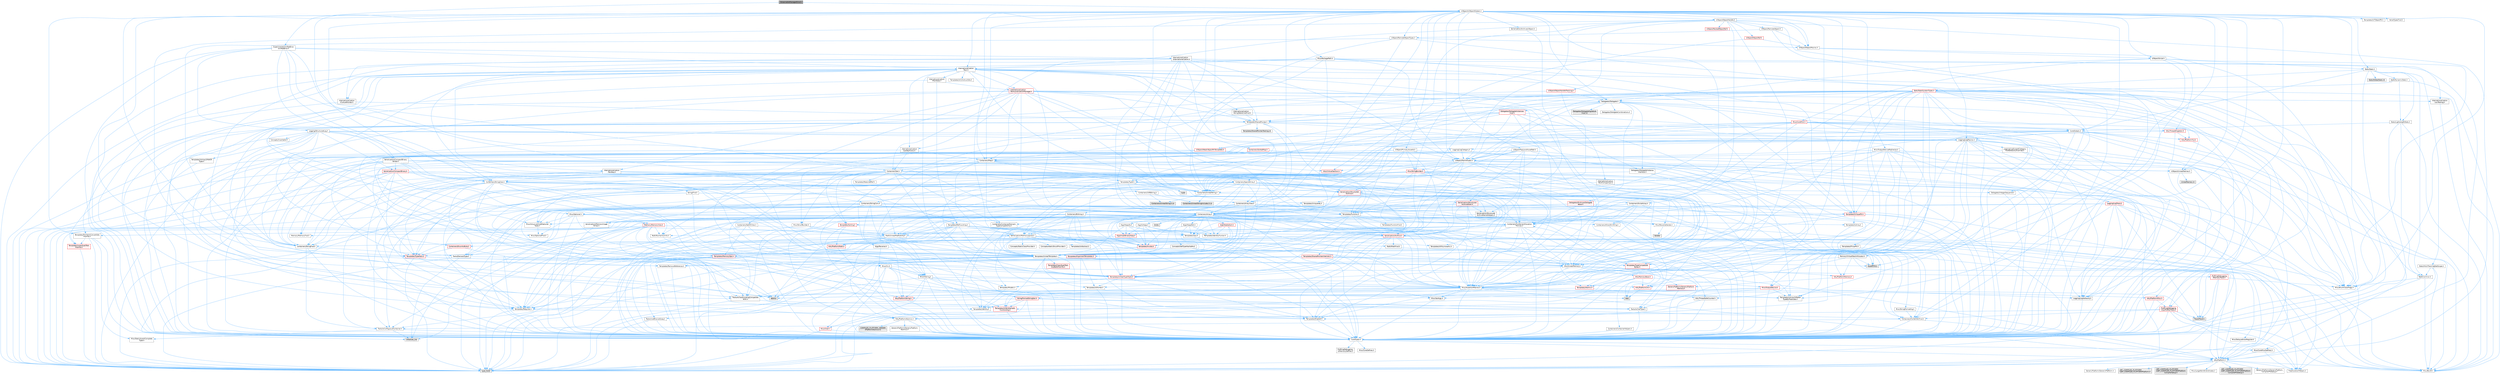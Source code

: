 digraph "StreamableManagerError.h"
{
 // INTERACTIVE_SVG=YES
 // LATEX_PDF_SIZE
  bgcolor="transparent";
  edge [fontname=Helvetica,fontsize=10,labelfontname=Helvetica,labelfontsize=10];
  node [fontname=Helvetica,fontsize=10,shape=box,height=0.2,width=0.4];
  Node1 [id="Node000001",label="StreamableManagerError.h",height=0.2,width=0.4,color="gray40", fillcolor="grey60", style="filled", fontcolor="black",tooltip=" "];
  Node1 -> Node2 [id="edge1_Node000001_Node000002",color="steelblue1",style="solid",tooltip=" "];
  Node2 [id="Node000002",label="Experimental/UnifiedError\l/UnifiedError.h",height=0.2,width=0.4,color="grey40", fillcolor="white", style="filled",URL="$d3/ddb/UnifiedError_8h.html",tooltip=" "];
  Node2 -> Node3 [id="edge2_Node000002_Node000003",color="steelblue1",style="solid",tooltip=" "];
  Node3 [id="Node000003",label="CoreTypes.h",height=0.2,width=0.4,color="grey40", fillcolor="white", style="filled",URL="$dc/dec/CoreTypes_8h.html",tooltip=" "];
  Node3 -> Node4 [id="edge3_Node000003_Node000004",color="steelblue1",style="solid",tooltip=" "];
  Node4 [id="Node000004",label="HAL/Platform.h",height=0.2,width=0.4,color="grey40", fillcolor="white", style="filled",URL="$d9/dd0/Platform_8h.html",tooltip=" "];
  Node4 -> Node5 [id="edge4_Node000004_Node000005",color="steelblue1",style="solid",tooltip=" "];
  Node5 [id="Node000005",label="Misc/Build.h",height=0.2,width=0.4,color="grey40", fillcolor="white", style="filled",URL="$d3/dbb/Build_8h.html",tooltip=" "];
  Node4 -> Node6 [id="edge5_Node000004_Node000006",color="steelblue1",style="solid",tooltip=" "];
  Node6 [id="Node000006",label="Misc/LargeWorldCoordinates.h",height=0.2,width=0.4,color="grey40", fillcolor="white", style="filled",URL="$d2/dcb/LargeWorldCoordinates_8h.html",tooltip=" "];
  Node4 -> Node7 [id="edge6_Node000004_Node000007",color="steelblue1",style="solid",tooltip=" "];
  Node7 [id="Node000007",label="type_traits",height=0.2,width=0.4,color="grey60", fillcolor="#E0E0E0", style="filled",tooltip=" "];
  Node4 -> Node8 [id="edge7_Node000004_Node000008",color="steelblue1",style="solid",tooltip=" "];
  Node8 [id="Node000008",label="PreprocessorHelpers.h",height=0.2,width=0.4,color="grey40", fillcolor="white", style="filled",URL="$db/ddb/PreprocessorHelpers_8h.html",tooltip=" "];
  Node4 -> Node9 [id="edge8_Node000004_Node000009",color="steelblue1",style="solid",tooltip=" "];
  Node9 [id="Node000009",label="UBT_COMPILED_PLATFORM\l/UBT_COMPILED_PLATFORMPlatform\lCompilerPreSetup.h",height=0.2,width=0.4,color="grey60", fillcolor="#E0E0E0", style="filled",tooltip=" "];
  Node4 -> Node10 [id="edge9_Node000004_Node000010",color="steelblue1",style="solid",tooltip=" "];
  Node10 [id="Node000010",label="GenericPlatform/GenericPlatform\lCompilerPreSetup.h",height=0.2,width=0.4,color="grey40", fillcolor="white", style="filled",URL="$d9/dc8/GenericPlatformCompilerPreSetup_8h.html",tooltip=" "];
  Node4 -> Node11 [id="edge10_Node000004_Node000011",color="steelblue1",style="solid",tooltip=" "];
  Node11 [id="Node000011",label="GenericPlatform/GenericPlatform.h",height=0.2,width=0.4,color="grey40", fillcolor="white", style="filled",URL="$d6/d84/GenericPlatform_8h.html",tooltip=" "];
  Node4 -> Node12 [id="edge11_Node000004_Node000012",color="steelblue1",style="solid",tooltip=" "];
  Node12 [id="Node000012",label="UBT_COMPILED_PLATFORM\l/UBT_COMPILED_PLATFORMPlatform.h",height=0.2,width=0.4,color="grey60", fillcolor="#E0E0E0", style="filled",tooltip=" "];
  Node4 -> Node13 [id="edge12_Node000004_Node000013",color="steelblue1",style="solid",tooltip=" "];
  Node13 [id="Node000013",label="UBT_COMPILED_PLATFORM\l/UBT_COMPILED_PLATFORMPlatform\lCompilerSetup.h",height=0.2,width=0.4,color="grey60", fillcolor="#E0E0E0", style="filled",tooltip=" "];
  Node3 -> Node14 [id="edge13_Node000003_Node000014",color="steelblue1",style="solid",tooltip=" "];
  Node14 [id="Node000014",label="ProfilingDebugging\l/UMemoryDefines.h",height=0.2,width=0.4,color="grey40", fillcolor="white", style="filled",URL="$d2/da2/UMemoryDefines_8h.html",tooltip=" "];
  Node3 -> Node15 [id="edge14_Node000003_Node000015",color="steelblue1",style="solid",tooltip=" "];
  Node15 [id="Node000015",label="Misc/CoreMiscDefines.h",height=0.2,width=0.4,color="grey40", fillcolor="white", style="filled",URL="$da/d38/CoreMiscDefines_8h.html",tooltip=" "];
  Node15 -> Node4 [id="edge15_Node000015_Node000004",color="steelblue1",style="solid",tooltip=" "];
  Node15 -> Node8 [id="edge16_Node000015_Node000008",color="steelblue1",style="solid",tooltip=" "];
  Node3 -> Node16 [id="edge17_Node000003_Node000016",color="steelblue1",style="solid",tooltip=" "];
  Node16 [id="Node000016",label="Misc/CoreDefines.h",height=0.2,width=0.4,color="grey40", fillcolor="white", style="filled",URL="$d3/dd2/CoreDefines_8h.html",tooltip=" "];
  Node2 -> Node17 [id="edge18_Node000002_Node000017",color="steelblue1",style="solid",tooltip=" "];
  Node17 [id="Node000017",label="Containers/Utf8String.h",height=0.2,width=0.4,color="grey40", fillcolor="white", style="filled",URL="$de/d22/Utf8String_8h.html",tooltip=" "];
  Node17 -> Node18 [id="edge19_Node000017_Node000018",color="steelblue1",style="solid",tooltip=" "];
  Node18 [id="Node000018",label="Containers/UnrealStringIncludes.h.inl",height=0.2,width=0.4,color="grey60", fillcolor="#E0E0E0", style="filled",tooltip=" "];
  Node17 -> Node19 [id="edge20_Node000017_Node000019",color="steelblue1",style="solid",tooltip=" "];
  Node19 [id="Node000019",label="Containers/UnrealString.h.inl",height=0.2,width=0.4,color="grey60", fillcolor="#E0E0E0", style="filled",tooltip=" "];
  Node2 -> Node20 [id="edge21_Node000002_Node000020",color="steelblue1",style="solid",tooltip=" "];
  Node20 [id="Node000020",label="Containers/StringView.h",height=0.2,width=0.4,color="grey40", fillcolor="white", style="filled",URL="$dd/dea/StringView_8h.html",tooltip=" "];
  Node20 -> Node3 [id="edge22_Node000020_Node000003",color="steelblue1",style="solid",tooltip=" "];
  Node20 -> Node21 [id="edge23_Node000020_Node000021",color="steelblue1",style="solid",tooltip=" "];
  Node21 [id="Node000021",label="Containers/StringFwd.h",height=0.2,width=0.4,color="grey40", fillcolor="white", style="filled",URL="$df/d37/StringFwd_8h.html",tooltip=" "];
  Node21 -> Node3 [id="edge24_Node000021_Node000003",color="steelblue1",style="solid",tooltip=" "];
  Node21 -> Node22 [id="edge25_Node000021_Node000022",color="steelblue1",style="solid",tooltip=" "];
  Node22 [id="Node000022",label="Traits/ElementType.h",height=0.2,width=0.4,color="grey40", fillcolor="white", style="filled",URL="$d5/d4f/ElementType_8h.html",tooltip=" "];
  Node22 -> Node4 [id="edge26_Node000022_Node000004",color="steelblue1",style="solid",tooltip=" "];
  Node22 -> Node23 [id="edge27_Node000022_Node000023",color="steelblue1",style="solid",tooltip=" "];
  Node23 [id="Node000023",label="initializer_list",height=0.2,width=0.4,color="grey60", fillcolor="#E0E0E0", style="filled",tooltip=" "];
  Node22 -> Node7 [id="edge28_Node000022_Node000007",color="steelblue1",style="solid",tooltip=" "];
  Node21 -> Node24 [id="edge29_Node000021_Node000024",color="steelblue1",style="solid",tooltip=" "];
  Node24 [id="Node000024",label="Traits/IsContiguousContainer.h",height=0.2,width=0.4,color="grey40", fillcolor="white", style="filled",URL="$d5/d3c/IsContiguousContainer_8h.html",tooltip=" "];
  Node24 -> Node3 [id="edge30_Node000024_Node000003",color="steelblue1",style="solid",tooltip=" "];
  Node24 -> Node25 [id="edge31_Node000024_Node000025",color="steelblue1",style="solid",tooltip=" "];
  Node25 [id="Node000025",label="Misc/StaticAssertComplete\lType.h",height=0.2,width=0.4,color="grey40", fillcolor="white", style="filled",URL="$d5/d4e/StaticAssertCompleteType_8h.html",tooltip=" "];
  Node24 -> Node23 [id="edge32_Node000024_Node000023",color="steelblue1",style="solid",tooltip=" "];
  Node20 -> Node26 [id="edge33_Node000020_Node000026",color="steelblue1",style="solid",tooltip=" "];
  Node26 [id="Node000026",label="HAL/UnrealMemory.h",height=0.2,width=0.4,color="grey40", fillcolor="white", style="filled",URL="$d9/d96/UnrealMemory_8h.html",tooltip=" "];
  Node26 -> Node3 [id="edge34_Node000026_Node000003",color="steelblue1",style="solid",tooltip=" "];
  Node26 -> Node27 [id="edge35_Node000026_Node000027",color="steelblue1",style="solid",tooltip=" "];
  Node27 [id="Node000027",label="GenericPlatform/GenericPlatform\lMemory.h",height=0.2,width=0.4,color="red", fillcolor="#FFF0F0", style="filled",URL="$dd/d22/GenericPlatformMemory_8h.html",tooltip=" "];
  Node27 -> Node3 [id="edge36_Node000027_Node000003",color="steelblue1",style="solid",tooltip=" "];
  Node27 -> Node32 [id="edge37_Node000027_Node000032",color="steelblue1",style="solid",tooltip=" "];
  Node32 [id="Node000032",label="HAL/PlatformString.h",height=0.2,width=0.4,color="red", fillcolor="#FFF0F0", style="filled",URL="$db/db5/PlatformString_8h.html",tooltip=" "];
  Node32 -> Node3 [id="edge38_Node000032_Node000003",color="steelblue1",style="solid",tooltip=" "];
  Node26 -> Node36 [id="edge39_Node000026_Node000036",color="steelblue1",style="solid",tooltip=" "];
  Node36 [id="Node000036",label="HAL/MemoryBase.h",height=0.2,width=0.4,color="red", fillcolor="#FFF0F0", style="filled",URL="$d6/d9f/MemoryBase_8h.html",tooltip=" "];
  Node36 -> Node3 [id="edge40_Node000036_Node000003",color="steelblue1",style="solid",tooltip=" "];
  Node36 -> Node37 [id="edge41_Node000036_Node000037",color="steelblue1",style="solid",tooltip=" "];
  Node37 [id="Node000037",label="HAL/PlatformAtomics.h",height=0.2,width=0.4,color="grey40", fillcolor="white", style="filled",URL="$d3/d36/PlatformAtomics_8h.html",tooltip=" "];
  Node37 -> Node3 [id="edge42_Node000037_Node000003",color="steelblue1",style="solid",tooltip=" "];
  Node37 -> Node38 [id="edge43_Node000037_Node000038",color="steelblue1",style="solid",tooltip=" "];
  Node38 [id="Node000038",label="GenericPlatform/GenericPlatform\lAtomics.h",height=0.2,width=0.4,color="grey40", fillcolor="white", style="filled",URL="$da/d72/GenericPlatformAtomics_8h.html",tooltip=" "];
  Node38 -> Node3 [id="edge44_Node000038_Node000003",color="steelblue1",style="solid",tooltip=" "];
  Node37 -> Node39 [id="edge45_Node000037_Node000039",color="steelblue1",style="solid",tooltip=" "];
  Node39 [id="Node000039",label="COMPILED_PLATFORM_HEADER\l(PlatformAtomics.h)",height=0.2,width=0.4,color="grey60", fillcolor="#E0E0E0", style="filled",tooltip=" "];
  Node36 -> Node40 [id="edge46_Node000036_Node000040",color="steelblue1",style="solid",tooltip=" "];
  Node40 [id="Node000040",label="HAL/PlatformCrt.h",height=0.2,width=0.4,color="red", fillcolor="#FFF0F0", style="filled",URL="$d8/d75/PlatformCrt_8h.html",tooltip=" "];
  Node40 -> Node41 [id="edge47_Node000040_Node000041",color="steelblue1",style="solid",tooltip=" "];
  Node41 [id="Node000041",label="new",height=0.2,width=0.4,color="grey60", fillcolor="#E0E0E0", style="filled",tooltip=" "];
  Node36 -> Node78 [id="edge48_Node000036_Node000078",color="steelblue1",style="solid",tooltip=" "];
  Node78 [id="Node000078",label="Misc/OutputDevice.h",height=0.2,width=0.4,color="red", fillcolor="#FFF0F0", style="filled",URL="$d7/d32/OutputDevice_8h.html",tooltip=" "];
  Node78 -> Node3 [id="edge49_Node000078_Node000003",color="steelblue1",style="solid",tooltip=" "];
  Node78 -> Node79 [id="edge50_Node000078_Node000079",color="steelblue1",style="solid",tooltip=" "];
  Node79 [id="Node000079",label="Logging/LogVerbosity.h",height=0.2,width=0.4,color="grey40", fillcolor="white", style="filled",URL="$d2/d8f/LogVerbosity_8h.html",tooltip=" "];
  Node79 -> Node3 [id="edge51_Node000079_Node000003",color="steelblue1",style="solid",tooltip=" "];
  Node78 -> Node70 [id="edge52_Node000078_Node000070",color="steelblue1",style="solid",tooltip=" "];
  Node70 [id="Node000070",label="Misc/VarArgs.h",height=0.2,width=0.4,color="grey40", fillcolor="white", style="filled",URL="$d5/d6f/VarArgs_8h.html",tooltip=" "];
  Node70 -> Node3 [id="edge53_Node000070_Node000003",color="steelblue1",style="solid",tooltip=" "];
  Node78 -> Node65 [id="edge54_Node000078_Node000065",color="steelblue1",style="solid",tooltip=" "];
  Node65 [id="Node000065",label="Templates/IsArrayOrRefOf\lTypeByPredicate.h",height=0.2,width=0.4,color="grey40", fillcolor="white", style="filled",URL="$d6/da1/IsArrayOrRefOfTypeByPredicate_8h.html",tooltip=" "];
  Node65 -> Node3 [id="edge55_Node000065_Node000003",color="steelblue1",style="solid",tooltip=" "];
  Node78 -> Node66 [id="edge56_Node000078_Node000066",color="steelblue1",style="solid",tooltip=" "];
  Node66 [id="Node000066",label="Templates/IsValidVariadic\lFunctionArg.h",height=0.2,width=0.4,color="red", fillcolor="#FFF0F0", style="filled",URL="$d0/dc8/IsValidVariadicFunctionArg_8h.html",tooltip=" "];
  Node66 -> Node3 [id="edge57_Node000066_Node000003",color="steelblue1",style="solid",tooltip=" "];
  Node66 -> Node7 [id="edge58_Node000066_Node000007",color="steelblue1",style="solid",tooltip=" "];
  Node78 -> Node68 [id="edge59_Node000078_Node000068",color="steelblue1",style="solid",tooltip=" "];
  Node68 [id="Node000068",label="Traits/IsCharEncodingCompatible\lWith.h",height=0.2,width=0.4,color="grey40", fillcolor="white", style="filled",URL="$df/dd1/IsCharEncodingCompatibleWith_8h.html",tooltip=" "];
  Node68 -> Node7 [id="edge60_Node000068_Node000007",color="steelblue1",style="solid",tooltip=" "];
  Node68 -> Node69 [id="edge61_Node000068_Node000069",color="steelblue1",style="solid",tooltip=" "];
  Node69 [id="Node000069",label="Traits/IsCharType.h",height=0.2,width=0.4,color="grey40", fillcolor="white", style="filled",URL="$db/d51/IsCharType_8h.html",tooltip=" "];
  Node69 -> Node3 [id="edge62_Node000069_Node000003",color="steelblue1",style="solid",tooltip=" "];
  Node36 -> Node80 [id="edge63_Node000036_Node000080",color="steelblue1",style="solid",tooltip=" "];
  Node80 [id="Node000080",label="Templates/Atomic.h",height=0.2,width=0.4,color="red", fillcolor="#FFF0F0", style="filled",URL="$d3/d91/Atomic_8h.html",tooltip=" "];
  Node80 -> Node81 [id="edge64_Node000080_Node000081",color="steelblue1",style="solid",tooltip=" "];
  Node81 [id="Node000081",label="HAL/ThreadSafeCounter.h",height=0.2,width=0.4,color="grey40", fillcolor="white", style="filled",URL="$dc/dc9/ThreadSafeCounter_8h.html",tooltip=" "];
  Node81 -> Node3 [id="edge65_Node000081_Node000003",color="steelblue1",style="solid",tooltip=" "];
  Node81 -> Node37 [id="edge66_Node000081_Node000037",color="steelblue1",style="solid",tooltip=" "];
  Node80 -> Node77 [id="edge67_Node000080_Node000077",color="steelblue1",style="solid",tooltip=" "];
  Node77 [id="Node000077",label="atomic",height=0.2,width=0.4,color="grey60", fillcolor="#E0E0E0", style="filled",tooltip=" "];
  Node26 -> Node89 [id="edge68_Node000026_Node000089",color="steelblue1",style="solid",tooltip=" "];
  Node89 [id="Node000089",label="HAL/PlatformMemory.h",height=0.2,width=0.4,color="red", fillcolor="#FFF0F0", style="filled",URL="$de/d68/PlatformMemory_8h.html",tooltip=" "];
  Node89 -> Node3 [id="edge69_Node000089_Node000003",color="steelblue1",style="solid",tooltip=" "];
  Node89 -> Node27 [id="edge70_Node000089_Node000027",color="steelblue1",style="solid",tooltip=" "];
  Node26 -> Node91 [id="edge71_Node000026_Node000091",color="steelblue1",style="solid",tooltip=" "];
  Node91 [id="Node000091",label="ProfilingDebugging\l/MemoryTrace.h",height=0.2,width=0.4,color="red", fillcolor="#FFF0F0", style="filled",URL="$da/dd7/MemoryTrace_8h.html",tooltip=" "];
  Node91 -> Node4 [id="edge72_Node000091_Node000004",color="steelblue1",style="solid",tooltip=" "];
  Node91 -> Node55 [id="edge73_Node000091_Node000055",color="steelblue1",style="solid",tooltip=" "];
  Node55 [id="Node000055",label="Misc/EnumClassFlags.h",height=0.2,width=0.4,color="grey40", fillcolor="white", style="filled",URL="$d8/de7/EnumClassFlags_8h.html",tooltip=" "];
  Node91 -> Node63 [id="edge74_Node000091_Node000063",color="steelblue1",style="solid",tooltip=" "];
  Node63 [id="Node000063",label="Trace/Trace.h",height=0.2,width=0.4,color="grey60", fillcolor="#E0E0E0", style="filled",tooltip=" "];
  Node26 -> Node92 [id="edge75_Node000026_Node000092",color="steelblue1",style="solid",tooltip=" "];
  Node92 [id="Node000092",label="Templates/IsPointer.h",height=0.2,width=0.4,color="grey40", fillcolor="white", style="filled",URL="$d7/d05/IsPointer_8h.html",tooltip=" "];
  Node92 -> Node3 [id="edge76_Node000092_Node000003",color="steelblue1",style="solid",tooltip=" "];
  Node20 -> Node53 [id="edge77_Node000020_Node000053",color="steelblue1",style="solid",tooltip=" "];
  Node53 [id="Node000053",label="Math/NumericLimits.h",height=0.2,width=0.4,color="grey40", fillcolor="white", style="filled",URL="$df/d1b/NumericLimits_8h.html",tooltip=" "];
  Node53 -> Node3 [id="edge78_Node000053_Node000003",color="steelblue1",style="solid",tooltip=" "];
  Node20 -> Node93 [id="edge79_Node000020_Node000093",color="steelblue1",style="solid",tooltip=" "];
  Node93 [id="Node000093",label="Math/UnrealMathUtility.h",height=0.2,width=0.4,color="grey40", fillcolor="white", style="filled",URL="$db/db8/UnrealMathUtility_8h.html",tooltip=" "];
  Node93 -> Node3 [id="edge80_Node000093_Node000003",color="steelblue1",style="solid",tooltip=" "];
  Node93 -> Node49 [id="edge81_Node000093_Node000049",color="steelblue1",style="solid",tooltip=" "];
  Node49 [id="Node000049",label="Misc/AssertionMacros.h",height=0.2,width=0.4,color="grey40", fillcolor="white", style="filled",URL="$d0/dfa/AssertionMacros_8h.html",tooltip=" "];
  Node49 -> Node3 [id="edge82_Node000049_Node000003",color="steelblue1",style="solid",tooltip=" "];
  Node49 -> Node4 [id="edge83_Node000049_Node000004",color="steelblue1",style="solid",tooltip=" "];
  Node49 -> Node50 [id="edge84_Node000049_Node000050",color="steelblue1",style="solid",tooltip=" "];
  Node50 [id="Node000050",label="HAL/PlatformMisc.h",height=0.2,width=0.4,color="red", fillcolor="#FFF0F0", style="filled",URL="$d0/df5/PlatformMisc_8h.html",tooltip=" "];
  Node50 -> Node3 [id="edge85_Node000050_Node000003",color="steelblue1",style="solid",tooltip=" "];
  Node50 -> Node59 [id="edge86_Node000050_Node000059",color="steelblue1",style="solid",tooltip=" "];
  Node59 [id="Node000059",label="ProfilingDebugging\l/CpuProfilerTrace.h",height=0.2,width=0.4,color="red", fillcolor="#FFF0F0", style="filled",URL="$da/dcb/CpuProfilerTrace_8h.html",tooltip=" "];
  Node59 -> Node3 [id="edge87_Node000059_Node000003",color="steelblue1",style="solid",tooltip=" "];
  Node59 -> Node29 [id="edge88_Node000059_Node000029",color="steelblue1",style="solid",tooltip=" "];
  Node29 [id="Node000029",label="Containers/ContainersFwd.h",height=0.2,width=0.4,color="grey40", fillcolor="white", style="filled",URL="$d4/d0a/ContainersFwd_8h.html",tooltip=" "];
  Node29 -> Node4 [id="edge89_Node000029_Node000004",color="steelblue1",style="solid",tooltip=" "];
  Node29 -> Node3 [id="edge90_Node000029_Node000003",color="steelblue1",style="solid",tooltip=" "];
  Node29 -> Node24 [id="edge91_Node000029_Node000024",color="steelblue1",style="solid",tooltip=" "];
  Node59 -> Node37 [id="edge92_Node000059_Node000037",color="steelblue1",style="solid",tooltip=" "];
  Node59 -> Node8 [id="edge93_Node000059_Node000008",color="steelblue1",style="solid",tooltip=" "];
  Node59 -> Node5 [id="edge94_Node000059_Node000005",color="steelblue1",style="solid",tooltip=" "];
  Node59 -> Node63 [id="edge95_Node000059_Node000063",color="steelblue1",style="solid",tooltip=" "];
  Node49 -> Node8 [id="edge96_Node000049_Node000008",color="steelblue1",style="solid",tooltip=" "];
  Node49 -> Node64 [id="edge97_Node000049_Node000064",color="steelblue1",style="solid",tooltip=" "];
  Node64 [id="Node000064",label="Templates/EnableIf.h",height=0.2,width=0.4,color="grey40", fillcolor="white", style="filled",URL="$d7/d60/EnableIf_8h.html",tooltip=" "];
  Node64 -> Node3 [id="edge98_Node000064_Node000003",color="steelblue1",style="solid",tooltip=" "];
  Node49 -> Node65 [id="edge99_Node000049_Node000065",color="steelblue1",style="solid",tooltip=" "];
  Node49 -> Node66 [id="edge100_Node000049_Node000066",color="steelblue1",style="solid",tooltip=" "];
  Node49 -> Node68 [id="edge101_Node000049_Node000068",color="steelblue1",style="solid",tooltip=" "];
  Node49 -> Node70 [id="edge102_Node000049_Node000070",color="steelblue1",style="solid",tooltip=" "];
  Node49 -> Node71 [id="edge103_Node000049_Node000071",color="steelblue1",style="solid",tooltip=" "];
  Node71 [id="Node000071",label="String/FormatStringSan.h",height=0.2,width=0.4,color="red", fillcolor="#FFF0F0", style="filled",URL="$d3/d8b/FormatStringSan_8h.html",tooltip=" "];
  Node71 -> Node7 [id="edge104_Node000071_Node000007",color="steelblue1",style="solid",tooltip=" "];
  Node71 -> Node3 [id="edge105_Node000071_Node000003",color="steelblue1",style="solid",tooltip=" "];
  Node71 -> Node72 [id="edge106_Node000071_Node000072",color="steelblue1",style="solid",tooltip=" "];
  Node72 [id="Node000072",label="Templates/Requires.h",height=0.2,width=0.4,color="grey40", fillcolor="white", style="filled",URL="$dc/d96/Requires_8h.html",tooltip=" "];
  Node72 -> Node64 [id="edge107_Node000072_Node000064",color="steelblue1",style="solid",tooltip=" "];
  Node72 -> Node7 [id="edge108_Node000072_Node000007",color="steelblue1",style="solid",tooltip=" "];
  Node71 -> Node73 [id="edge109_Node000071_Node000073",color="steelblue1",style="solid",tooltip=" "];
  Node73 [id="Node000073",label="Templates/Identity.h",height=0.2,width=0.4,color="grey40", fillcolor="white", style="filled",URL="$d0/dd5/Identity_8h.html",tooltip=" "];
  Node71 -> Node66 [id="edge110_Node000071_Node000066",color="steelblue1",style="solid",tooltip=" "];
  Node71 -> Node69 [id="edge111_Node000071_Node000069",color="steelblue1",style="solid",tooltip=" "];
  Node71 -> Node29 [id="edge112_Node000071_Node000029",color="steelblue1",style="solid",tooltip=" "];
  Node49 -> Node77 [id="edge113_Node000049_Node000077",color="steelblue1",style="solid",tooltip=" "];
  Node93 -> Node94 [id="edge114_Node000093_Node000094",color="steelblue1",style="solid",tooltip=" "];
  Node94 [id="Node000094",label="HAL/PlatformMath.h",height=0.2,width=0.4,color="red", fillcolor="#FFF0F0", style="filled",URL="$dc/d53/PlatformMath_8h.html",tooltip=" "];
  Node94 -> Node3 [id="edge115_Node000094_Node000003",color="steelblue1",style="solid",tooltip=" "];
  Node93 -> Node30 [id="edge116_Node000093_Node000030",color="steelblue1",style="solid",tooltip=" "];
  Node30 [id="Node000030",label="Math/MathFwd.h",height=0.2,width=0.4,color="grey40", fillcolor="white", style="filled",URL="$d2/d10/MathFwd_8h.html",tooltip=" "];
  Node30 -> Node4 [id="edge117_Node000030_Node000004",color="steelblue1",style="solid",tooltip=" "];
  Node93 -> Node73 [id="edge118_Node000093_Node000073",color="steelblue1",style="solid",tooltip=" "];
  Node93 -> Node72 [id="edge119_Node000093_Node000072",color="steelblue1",style="solid",tooltip=" "];
  Node20 -> Node109 [id="edge120_Node000020_Node000109",color="steelblue1",style="solid",tooltip=" "];
  Node109 [id="Node000109",label="Misc/Crc.h",height=0.2,width=0.4,color="grey40", fillcolor="white", style="filled",URL="$d4/dd2/Crc_8h.html",tooltip=" "];
  Node109 -> Node3 [id="edge121_Node000109_Node000003",color="steelblue1",style="solid",tooltip=" "];
  Node109 -> Node32 [id="edge122_Node000109_Node000032",color="steelblue1",style="solid",tooltip=" "];
  Node109 -> Node49 [id="edge123_Node000109_Node000049",color="steelblue1",style="solid",tooltip=" "];
  Node109 -> Node110 [id="edge124_Node000109_Node000110",color="steelblue1",style="solid",tooltip=" "];
  Node110 [id="Node000110",label="Misc/CString.h",height=0.2,width=0.4,color="grey40", fillcolor="white", style="filled",URL="$d2/d49/CString_8h.html",tooltip=" "];
  Node110 -> Node3 [id="edge125_Node000110_Node000003",color="steelblue1",style="solid",tooltip=" "];
  Node110 -> Node40 [id="edge126_Node000110_Node000040",color="steelblue1",style="solid",tooltip=" "];
  Node110 -> Node32 [id="edge127_Node000110_Node000032",color="steelblue1",style="solid",tooltip=" "];
  Node110 -> Node49 [id="edge128_Node000110_Node000049",color="steelblue1",style="solid",tooltip=" "];
  Node110 -> Node111 [id="edge129_Node000110_Node000111",color="steelblue1",style="solid",tooltip=" "];
  Node111 [id="Node000111",label="Misc/Char.h",height=0.2,width=0.4,color="red", fillcolor="#FFF0F0", style="filled",URL="$d0/d58/Char_8h.html",tooltip=" "];
  Node111 -> Node3 [id="edge130_Node000111_Node000003",color="steelblue1",style="solid",tooltip=" "];
  Node111 -> Node7 [id="edge131_Node000111_Node000007",color="steelblue1",style="solid",tooltip=" "];
  Node110 -> Node70 [id="edge132_Node000110_Node000070",color="steelblue1",style="solid",tooltip=" "];
  Node110 -> Node65 [id="edge133_Node000110_Node000065",color="steelblue1",style="solid",tooltip=" "];
  Node110 -> Node66 [id="edge134_Node000110_Node000066",color="steelblue1",style="solid",tooltip=" "];
  Node110 -> Node68 [id="edge135_Node000110_Node000068",color="steelblue1",style="solid",tooltip=" "];
  Node109 -> Node111 [id="edge136_Node000109_Node000111",color="steelblue1",style="solid",tooltip=" "];
  Node109 -> Node99 [id="edge137_Node000109_Node000099",color="steelblue1",style="solid",tooltip=" "];
  Node99 [id="Node000099",label="Templates/UnrealTypeTraits.h",height=0.2,width=0.4,color="red", fillcolor="#FFF0F0", style="filled",URL="$d2/d2d/UnrealTypeTraits_8h.html",tooltip=" "];
  Node99 -> Node3 [id="edge138_Node000099_Node000003",color="steelblue1",style="solid",tooltip=" "];
  Node99 -> Node92 [id="edge139_Node000099_Node000092",color="steelblue1",style="solid",tooltip=" "];
  Node99 -> Node49 [id="edge140_Node000099_Node000049",color="steelblue1",style="solid",tooltip=" "];
  Node99 -> Node64 [id="edge141_Node000099_Node000064",color="steelblue1",style="solid",tooltip=" "];
  Node99 -> Node101 [id="edge142_Node000099_Node000101",color="steelblue1",style="solid",tooltip=" "];
  Node101 [id="Node000101",label="Templates/Models.h",height=0.2,width=0.4,color="grey40", fillcolor="white", style="filled",URL="$d3/d0c/Models_8h.html",tooltip=" "];
  Node101 -> Node73 [id="edge143_Node000101_Node000073",color="steelblue1",style="solid",tooltip=" "];
  Node109 -> Node69 [id="edge144_Node000109_Node000069",color="steelblue1",style="solid",tooltip=" "];
  Node20 -> Node110 [id="edge145_Node000020_Node000110",color="steelblue1",style="solid",tooltip=" "];
  Node20 -> Node114 [id="edge146_Node000020_Node000114",color="steelblue1",style="solid",tooltip=" "];
  Node114 [id="Node000114",label="Misc/ReverseIterate.h",height=0.2,width=0.4,color="grey40", fillcolor="white", style="filled",URL="$db/de3/ReverseIterate_8h.html",tooltip=" "];
  Node114 -> Node4 [id="edge147_Node000114_Node000004",color="steelblue1",style="solid",tooltip=" "];
  Node114 -> Node115 [id="edge148_Node000114_Node000115",color="steelblue1",style="solid",tooltip=" "];
  Node115 [id="Node000115",label="iterator",height=0.2,width=0.4,color="grey60", fillcolor="#E0E0E0", style="filled",tooltip=" "];
  Node20 -> Node116 [id="edge149_Node000020_Node000116",color="steelblue1",style="solid",tooltip=" "];
  Node116 [id="Node000116",label="String/Find.h",height=0.2,width=0.4,color="grey40", fillcolor="white", style="filled",URL="$d7/dda/String_2Find_8h.html",tooltip=" "];
  Node116 -> Node117 [id="edge150_Node000116_Node000117",color="steelblue1",style="solid",tooltip=" "];
  Node117 [id="Node000117",label="Containers/ArrayView.h",height=0.2,width=0.4,color="grey40", fillcolor="white", style="filled",URL="$d7/df4/ArrayView_8h.html",tooltip=" "];
  Node117 -> Node3 [id="edge151_Node000117_Node000003",color="steelblue1",style="solid",tooltip=" "];
  Node117 -> Node29 [id="edge152_Node000117_Node000029",color="steelblue1",style="solid",tooltip=" "];
  Node117 -> Node49 [id="edge153_Node000117_Node000049",color="steelblue1",style="solid",tooltip=" "];
  Node117 -> Node114 [id="edge154_Node000117_Node000114",color="steelblue1",style="solid",tooltip=" "];
  Node117 -> Node118 [id="edge155_Node000117_Node000118",color="steelblue1",style="solid",tooltip=" "];
  Node118 [id="Node000118",label="Misc/IntrusiveUnsetOptional\lState.h",height=0.2,width=0.4,color="grey40", fillcolor="white", style="filled",URL="$d2/d0a/IntrusiveUnsetOptionalState_8h.html",tooltip=" "];
  Node118 -> Node119 [id="edge156_Node000118_Node000119",color="steelblue1",style="solid",tooltip=" "];
  Node119 [id="Node000119",label="Misc/OptionalFwd.h",height=0.2,width=0.4,color="grey40", fillcolor="white", style="filled",URL="$dc/d50/OptionalFwd_8h.html",tooltip=" "];
  Node117 -> Node120 [id="edge157_Node000117_Node000120",color="steelblue1",style="solid",tooltip=" "];
  Node120 [id="Node000120",label="Templates/Invoke.h",height=0.2,width=0.4,color="red", fillcolor="#FFF0F0", style="filled",URL="$d7/deb/Invoke_8h.html",tooltip=" "];
  Node120 -> Node3 [id="edge158_Node000120_Node000003",color="steelblue1",style="solid",tooltip=" "];
  Node120 -> Node122 [id="edge159_Node000120_Node000122",color="steelblue1",style="solid",tooltip=" "];
  Node122 [id="Node000122",label="Templates/UnrealTemplate.h",height=0.2,width=0.4,color="grey40", fillcolor="white", style="filled",URL="$d4/d24/UnrealTemplate_8h.html",tooltip=" "];
  Node122 -> Node3 [id="edge160_Node000122_Node000003",color="steelblue1",style="solid",tooltip=" "];
  Node122 -> Node92 [id="edge161_Node000122_Node000092",color="steelblue1",style="solid",tooltip=" "];
  Node122 -> Node26 [id="edge162_Node000122_Node000026",color="steelblue1",style="solid",tooltip=" "];
  Node122 -> Node123 [id="edge163_Node000122_Node000123",color="steelblue1",style="solid",tooltip=" "];
  Node123 [id="Node000123",label="Templates/CopyQualifiers\lAndRefsFromTo.h",height=0.2,width=0.4,color="red", fillcolor="#FFF0F0", style="filled",URL="$d3/db3/CopyQualifiersAndRefsFromTo_8h.html",tooltip=" "];
  Node122 -> Node99 [id="edge164_Node000122_Node000099",color="steelblue1",style="solid",tooltip=" "];
  Node122 -> Node97 [id="edge165_Node000122_Node000097",color="steelblue1",style="solid",tooltip=" "];
  Node97 [id="Node000097",label="Templates/RemoveReference.h",height=0.2,width=0.4,color="grey40", fillcolor="white", style="filled",URL="$da/dbe/RemoveReference_8h.html",tooltip=" "];
  Node97 -> Node3 [id="edge166_Node000097_Node000003",color="steelblue1",style="solid",tooltip=" "];
  Node122 -> Node72 [id="edge167_Node000122_Node000072",color="steelblue1",style="solid",tooltip=" "];
  Node122 -> Node106 [id="edge168_Node000122_Node000106",color="steelblue1",style="solid",tooltip=" "];
  Node106 [id="Node000106",label="Templates/TypeCompatible\lBytes.h",height=0.2,width=0.4,color="red", fillcolor="#FFF0F0", style="filled",URL="$df/d0a/TypeCompatibleBytes_8h.html",tooltip=" "];
  Node106 -> Node3 [id="edge169_Node000106_Node000003",color="steelblue1",style="solid",tooltip=" "];
  Node106 -> Node41 [id="edge170_Node000106_Node000041",color="steelblue1",style="solid",tooltip=" "];
  Node106 -> Node7 [id="edge171_Node000106_Node000007",color="steelblue1",style="solid",tooltip=" "];
  Node122 -> Node73 [id="edge172_Node000122_Node000073",color="steelblue1",style="solid",tooltip=" "];
  Node122 -> Node24 [id="edge173_Node000122_Node000024",color="steelblue1",style="solid",tooltip=" "];
  Node122 -> Node125 [id="edge174_Node000122_Node000125",color="steelblue1",style="solid",tooltip=" "];
  Node125 [id="Node000125",label="Traits/UseBitwiseSwap.h",height=0.2,width=0.4,color="grey40", fillcolor="white", style="filled",URL="$db/df3/UseBitwiseSwap_8h.html",tooltip=" "];
  Node125 -> Node3 [id="edge175_Node000125_Node000003",color="steelblue1",style="solid",tooltip=" "];
  Node125 -> Node7 [id="edge176_Node000125_Node000007",color="steelblue1",style="solid",tooltip=" "];
  Node122 -> Node7 [id="edge177_Node000122_Node000007",color="steelblue1",style="solid",tooltip=" "];
  Node120 -> Node7 [id="edge178_Node000120_Node000007",color="steelblue1",style="solid",tooltip=" "];
  Node117 -> Node99 [id="edge179_Node000117_Node000099",color="steelblue1",style="solid",tooltip=" "];
  Node117 -> Node22 [id="edge180_Node000117_Node000022",color="steelblue1",style="solid",tooltip=" "];
  Node117 -> Node126 [id="edge181_Node000117_Node000126",color="steelblue1",style="solid",tooltip=" "];
  Node126 [id="Node000126",label="Containers/Array.h",height=0.2,width=0.4,color="grey40", fillcolor="white", style="filled",URL="$df/dd0/Array_8h.html",tooltip=" "];
  Node126 -> Node3 [id="edge182_Node000126_Node000003",color="steelblue1",style="solid",tooltip=" "];
  Node126 -> Node49 [id="edge183_Node000126_Node000049",color="steelblue1",style="solid",tooltip=" "];
  Node126 -> Node118 [id="edge184_Node000126_Node000118",color="steelblue1",style="solid",tooltip=" "];
  Node126 -> Node114 [id="edge185_Node000126_Node000114",color="steelblue1",style="solid",tooltip=" "];
  Node126 -> Node26 [id="edge186_Node000126_Node000026",color="steelblue1",style="solid",tooltip=" "];
  Node126 -> Node99 [id="edge187_Node000126_Node000099",color="steelblue1",style="solid",tooltip=" "];
  Node126 -> Node122 [id="edge188_Node000126_Node000122",color="steelblue1",style="solid",tooltip=" "];
  Node126 -> Node127 [id="edge189_Node000126_Node000127",color="steelblue1",style="solid",tooltip=" "];
  Node127 [id="Node000127",label="Containers/AllowShrinking.h",height=0.2,width=0.4,color="grey40", fillcolor="white", style="filled",URL="$d7/d1a/AllowShrinking_8h.html",tooltip=" "];
  Node127 -> Node3 [id="edge190_Node000127_Node000003",color="steelblue1",style="solid",tooltip=" "];
  Node126 -> Node128 [id="edge191_Node000126_Node000128",color="steelblue1",style="solid",tooltip=" "];
  Node128 [id="Node000128",label="Containers/ContainerAllocation\lPolicies.h",height=0.2,width=0.4,color="grey40", fillcolor="white", style="filled",URL="$d7/dff/ContainerAllocationPolicies_8h.html",tooltip=" "];
  Node128 -> Node3 [id="edge192_Node000128_Node000003",color="steelblue1",style="solid",tooltip=" "];
  Node128 -> Node129 [id="edge193_Node000128_Node000129",color="steelblue1",style="solid",tooltip=" "];
  Node129 [id="Node000129",label="Containers/ContainerHelpers.h",height=0.2,width=0.4,color="grey40", fillcolor="white", style="filled",URL="$d7/d33/ContainerHelpers_8h.html",tooltip=" "];
  Node129 -> Node3 [id="edge194_Node000129_Node000003",color="steelblue1",style="solid",tooltip=" "];
  Node128 -> Node128 [id="edge195_Node000128_Node000128",color="steelblue1",style="solid",tooltip=" "];
  Node128 -> Node94 [id="edge196_Node000128_Node000094",color="steelblue1",style="solid",tooltip=" "];
  Node128 -> Node26 [id="edge197_Node000128_Node000026",color="steelblue1",style="solid",tooltip=" "];
  Node128 -> Node53 [id="edge198_Node000128_Node000053",color="steelblue1",style="solid",tooltip=" "];
  Node128 -> Node49 [id="edge199_Node000128_Node000049",color="steelblue1",style="solid",tooltip=" "];
  Node128 -> Node130 [id="edge200_Node000128_Node000130",color="steelblue1",style="solid",tooltip=" "];
  Node130 [id="Node000130",label="Templates/IsPolymorphic.h",height=0.2,width=0.4,color="grey40", fillcolor="white", style="filled",URL="$dc/d20/IsPolymorphic_8h.html",tooltip=" "];
  Node128 -> Node131 [id="edge201_Node000128_Node000131",color="steelblue1",style="solid",tooltip=" "];
  Node131 [id="Node000131",label="Templates/MemoryOps.h",height=0.2,width=0.4,color="red", fillcolor="#FFF0F0", style="filled",URL="$db/dea/MemoryOps_8h.html",tooltip=" "];
  Node131 -> Node3 [id="edge202_Node000131_Node000003",color="steelblue1",style="solid",tooltip=" "];
  Node131 -> Node26 [id="edge203_Node000131_Node000026",color="steelblue1",style="solid",tooltip=" "];
  Node131 -> Node72 [id="edge204_Node000131_Node000072",color="steelblue1",style="solid",tooltip=" "];
  Node131 -> Node99 [id="edge205_Node000131_Node000099",color="steelblue1",style="solid",tooltip=" "];
  Node131 -> Node125 [id="edge206_Node000131_Node000125",color="steelblue1",style="solid",tooltip=" "];
  Node131 -> Node41 [id="edge207_Node000131_Node000041",color="steelblue1",style="solid",tooltip=" "];
  Node131 -> Node7 [id="edge208_Node000131_Node000007",color="steelblue1",style="solid",tooltip=" "];
  Node128 -> Node106 [id="edge209_Node000128_Node000106",color="steelblue1",style="solid",tooltip=" "];
  Node128 -> Node7 [id="edge210_Node000128_Node000007",color="steelblue1",style="solid",tooltip=" "];
  Node126 -> Node132 [id="edge211_Node000126_Node000132",color="steelblue1",style="solid",tooltip=" "];
  Node132 [id="Node000132",label="Containers/ContainerElement\lTypeCompatibility.h",height=0.2,width=0.4,color="grey40", fillcolor="white", style="filled",URL="$df/ddf/ContainerElementTypeCompatibility_8h.html",tooltip=" "];
  Node132 -> Node3 [id="edge212_Node000132_Node000003",color="steelblue1",style="solid",tooltip=" "];
  Node132 -> Node99 [id="edge213_Node000132_Node000099",color="steelblue1",style="solid",tooltip=" "];
  Node126 -> Node133 [id="edge214_Node000126_Node000133",color="steelblue1",style="solid",tooltip=" "];
  Node133 [id="Node000133",label="Serialization/Archive.h",height=0.2,width=0.4,color="red", fillcolor="#FFF0F0", style="filled",URL="$d7/d3b/Archive_8h.html",tooltip=" "];
  Node133 -> Node3 [id="edge215_Node000133_Node000003",color="steelblue1",style="solid",tooltip=" "];
  Node133 -> Node30 [id="edge216_Node000133_Node000030",color="steelblue1",style="solid",tooltip=" "];
  Node133 -> Node49 [id="edge217_Node000133_Node000049",color="steelblue1",style="solid",tooltip=" "];
  Node133 -> Node5 [id="edge218_Node000133_Node000005",color="steelblue1",style="solid",tooltip=" "];
  Node133 -> Node70 [id="edge219_Node000133_Node000070",color="steelblue1",style="solid",tooltip=" "];
  Node133 -> Node64 [id="edge220_Node000133_Node000064",color="steelblue1",style="solid",tooltip=" "];
  Node133 -> Node65 [id="edge221_Node000133_Node000065",color="steelblue1",style="solid",tooltip=" "];
  Node133 -> Node66 [id="edge222_Node000133_Node000066",color="steelblue1",style="solid",tooltip=" "];
  Node133 -> Node122 [id="edge223_Node000133_Node000122",color="steelblue1",style="solid",tooltip=" "];
  Node133 -> Node68 [id="edge224_Node000133_Node000068",color="steelblue1",style="solid",tooltip=" "];
  Node126 -> Node143 [id="edge225_Node000126_Node000143",color="steelblue1",style="solid",tooltip=" "];
  Node143 [id="Node000143",label="Serialization/MemoryImage\lWriter.h",height=0.2,width=0.4,color="grey40", fillcolor="white", style="filled",URL="$d0/d08/MemoryImageWriter_8h.html",tooltip=" "];
  Node143 -> Node3 [id="edge226_Node000143_Node000003",color="steelblue1",style="solid",tooltip=" "];
  Node143 -> Node144 [id="edge227_Node000143_Node000144",color="steelblue1",style="solid",tooltip=" "];
  Node144 [id="Node000144",label="Serialization/MemoryLayout.h",height=0.2,width=0.4,color="grey40", fillcolor="white", style="filled",URL="$d7/d66/MemoryLayout_8h.html",tooltip=" "];
  Node144 -> Node145 [id="edge228_Node000144_Node000145",color="steelblue1",style="solid",tooltip=" "];
  Node145 [id="Node000145",label="Concepts/StaticClassProvider.h",height=0.2,width=0.4,color="grey40", fillcolor="white", style="filled",URL="$dd/d83/StaticClassProvider_8h.html",tooltip=" "];
  Node144 -> Node146 [id="edge229_Node000144_Node000146",color="steelblue1",style="solid",tooltip=" "];
  Node146 [id="Node000146",label="Concepts/StaticStructProvider.h",height=0.2,width=0.4,color="grey40", fillcolor="white", style="filled",URL="$d5/d77/StaticStructProvider_8h.html",tooltip=" "];
  Node144 -> Node147 [id="edge230_Node000144_Node000147",color="steelblue1",style="solid",tooltip=" "];
  Node147 [id="Node000147",label="Containers/EnumAsByte.h",height=0.2,width=0.4,color="red", fillcolor="#FFF0F0", style="filled",URL="$d6/d9a/EnumAsByte_8h.html",tooltip=" "];
  Node147 -> Node3 [id="edge231_Node000147_Node000003",color="steelblue1",style="solid",tooltip=" "];
  Node147 -> Node148 [id="edge232_Node000147_Node000148",color="steelblue1",style="solid",tooltip=" "];
  Node148 [id="Node000148",label="Templates/TypeHash.h",height=0.2,width=0.4,color="red", fillcolor="#FFF0F0", style="filled",URL="$d1/d62/TypeHash_8h.html",tooltip=" "];
  Node148 -> Node3 [id="edge233_Node000148_Node000003",color="steelblue1",style="solid",tooltip=" "];
  Node148 -> Node72 [id="edge234_Node000148_Node000072",color="steelblue1",style="solid",tooltip=" "];
  Node148 -> Node109 [id="edge235_Node000148_Node000109",color="steelblue1",style="solid",tooltip=" "];
  Node148 -> Node7 [id="edge236_Node000148_Node000007",color="steelblue1",style="solid",tooltip=" "];
  Node144 -> Node21 [id="edge237_Node000144_Node000021",color="steelblue1",style="solid",tooltip=" "];
  Node144 -> Node26 [id="edge238_Node000144_Node000026",color="steelblue1",style="solid",tooltip=" "];
  Node144 -> Node150 [id="edge239_Node000144_Node000150",color="steelblue1",style="solid",tooltip=" "];
  Node150 [id="Node000150",label="Misc/DelayedAutoRegister.h",height=0.2,width=0.4,color="grey40", fillcolor="white", style="filled",URL="$d1/dda/DelayedAutoRegister_8h.html",tooltip=" "];
  Node150 -> Node4 [id="edge240_Node000150_Node000004",color="steelblue1",style="solid",tooltip=" "];
  Node144 -> Node64 [id="edge241_Node000144_Node000064",color="steelblue1",style="solid",tooltip=" "];
  Node144 -> Node151 [id="edge242_Node000144_Node000151",color="steelblue1",style="solid",tooltip=" "];
  Node151 [id="Node000151",label="Templates/IsAbstract.h",height=0.2,width=0.4,color="grey40", fillcolor="white", style="filled",URL="$d8/db7/IsAbstract_8h.html",tooltip=" "];
  Node144 -> Node130 [id="edge243_Node000144_Node000130",color="steelblue1",style="solid",tooltip=" "];
  Node144 -> Node101 [id="edge244_Node000144_Node000101",color="steelblue1",style="solid",tooltip=" "];
  Node144 -> Node122 [id="edge245_Node000144_Node000122",color="steelblue1",style="solid",tooltip=" "];
  Node126 -> Node152 [id="edge246_Node000126_Node000152",color="steelblue1",style="solid",tooltip=" "];
  Node152 [id="Node000152",label="Algo/Heapify.h",height=0.2,width=0.4,color="grey40", fillcolor="white", style="filled",URL="$d0/d2a/Heapify_8h.html",tooltip=" "];
  Node152 -> Node153 [id="edge247_Node000152_Node000153",color="steelblue1",style="solid",tooltip=" "];
  Node153 [id="Node000153",label="Algo/Impl/BinaryHeap.h",height=0.2,width=0.4,color="red", fillcolor="#FFF0F0", style="filled",URL="$d7/da3/Algo_2Impl_2BinaryHeap_8h.html",tooltip=" "];
  Node153 -> Node120 [id="edge248_Node000153_Node000120",color="steelblue1",style="solid",tooltip=" "];
  Node153 -> Node7 [id="edge249_Node000153_Node000007",color="steelblue1",style="solid",tooltip=" "];
  Node152 -> Node156 [id="edge250_Node000152_Node000156",color="steelblue1",style="solid",tooltip=" "];
  Node156 [id="Node000156",label="Templates/IdentityFunctor.h",height=0.2,width=0.4,color="grey40", fillcolor="white", style="filled",URL="$d7/d2e/IdentityFunctor_8h.html",tooltip=" "];
  Node156 -> Node4 [id="edge251_Node000156_Node000004",color="steelblue1",style="solid",tooltip=" "];
  Node152 -> Node120 [id="edge252_Node000152_Node000120",color="steelblue1",style="solid",tooltip=" "];
  Node152 -> Node157 [id="edge253_Node000152_Node000157",color="steelblue1",style="solid",tooltip=" "];
  Node157 [id="Node000157",label="Templates/Less.h",height=0.2,width=0.4,color="grey40", fillcolor="white", style="filled",URL="$de/dc8/Less_8h.html",tooltip=" "];
  Node157 -> Node3 [id="edge254_Node000157_Node000003",color="steelblue1",style="solid",tooltip=" "];
  Node157 -> Node122 [id="edge255_Node000157_Node000122",color="steelblue1",style="solid",tooltip=" "];
  Node152 -> Node122 [id="edge256_Node000152_Node000122",color="steelblue1",style="solid",tooltip=" "];
  Node126 -> Node158 [id="edge257_Node000126_Node000158",color="steelblue1",style="solid",tooltip=" "];
  Node158 [id="Node000158",label="Algo/HeapSort.h",height=0.2,width=0.4,color="grey40", fillcolor="white", style="filled",URL="$d3/d92/HeapSort_8h.html",tooltip=" "];
  Node158 -> Node153 [id="edge258_Node000158_Node000153",color="steelblue1",style="solid",tooltip=" "];
  Node158 -> Node156 [id="edge259_Node000158_Node000156",color="steelblue1",style="solid",tooltip=" "];
  Node158 -> Node157 [id="edge260_Node000158_Node000157",color="steelblue1",style="solid",tooltip=" "];
  Node158 -> Node122 [id="edge261_Node000158_Node000122",color="steelblue1",style="solid",tooltip=" "];
  Node126 -> Node159 [id="edge262_Node000126_Node000159",color="steelblue1",style="solid",tooltip=" "];
  Node159 [id="Node000159",label="Algo/IsHeap.h",height=0.2,width=0.4,color="grey40", fillcolor="white", style="filled",URL="$de/d32/IsHeap_8h.html",tooltip=" "];
  Node159 -> Node153 [id="edge263_Node000159_Node000153",color="steelblue1",style="solid",tooltip=" "];
  Node159 -> Node156 [id="edge264_Node000159_Node000156",color="steelblue1",style="solid",tooltip=" "];
  Node159 -> Node120 [id="edge265_Node000159_Node000120",color="steelblue1",style="solid",tooltip=" "];
  Node159 -> Node157 [id="edge266_Node000159_Node000157",color="steelblue1",style="solid",tooltip=" "];
  Node159 -> Node122 [id="edge267_Node000159_Node000122",color="steelblue1",style="solid",tooltip=" "];
  Node126 -> Node153 [id="edge268_Node000126_Node000153",color="steelblue1",style="solid",tooltip=" "];
  Node126 -> Node160 [id="edge269_Node000126_Node000160",color="steelblue1",style="solid",tooltip=" "];
  Node160 [id="Node000160",label="Algo/StableSort.h",height=0.2,width=0.4,color="red", fillcolor="#FFF0F0", style="filled",URL="$d7/d3c/StableSort_8h.html",tooltip=" "];
  Node160 -> Node156 [id="edge270_Node000160_Node000156",color="steelblue1",style="solid",tooltip=" "];
  Node160 -> Node120 [id="edge271_Node000160_Node000120",color="steelblue1",style="solid",tooltip=" "];
  Node160 -> Node157 [id="edge272_Node000160_Node000157",color="steelblue1",style="solid",tooltip=" "];
  Node160 -> Node122 [id="edge273_Node000160_Node000122",color="steelblue1",style="solid",tooltip=" "];
  Node126 -> Node163 [id="edge274_Node000126_Node000163",color="steelblue1",style="solid",tooltip=" "];
  Node163 [id="Node000163",label="Concepts/GetTypeHashable.h",height=0.2,width=0.4,color="grey40", fillcolor="white", style="filled",URL="$d3/da2/GetTypeHashable_8h.html",tooltip=" "];
  Node163 -> Node3 [id="edge275_Node000163_Node000003",color="steelblue1",style="solid",tooltip=" "];
  Node163 -> Node148 [id="edge276_Node000163_Node000148",color="steelblue1",style="solid",tooltip=" "];
  Node126 -> Node156 [id="edge277_Node000126_Node000156",color="steelblue1",style="solid",tooltip=" "];
  Node126 -> Node120 [id="edge278_Node000126_Node000120",color="steelblue1",style="solid",tooltip=" "];
  Node126 -> Node157 [id="edge279_Node000126_Node000157",color="steelblue1",style="solid",tooltip=" "];
  Node126 -> Node164 [id="edge280_Node000126_Node000164",color="steelblue1",style="solid",tooltip=" "];
  Node164 [id="Node000164",label="Templates/LosesQualifiers\lFromTo.h",height=0.2,width=0.4,color="red", fillcolor="#FFF0F0", style="filled",URL="$d2/db3/LosesQualifiersFromTo_8h.html",tooltip=" "];
  Node164 -> Node7 [id="edge281_Node000164_Node000007",color="steelblue1",style="solid",tooltip=" "];
  Node126 -> Node72 [id="edge282_Node000126_Node000072",color="steelblue1",style="solid",tooltip=" "];
  Node126 -> Node165 [id="edge283_Node000126_Node000165",color="steelblue1",style="solid",tooltip=" "];
  Node165 [id="Node000165",label="Templates/Sorting.h",height=0.2,width=0.4,color="red", fillcolor="#FFF0F0", style="filled",URL="$d3/d9e/Sorting_8h.html",tooltip=" "];
  Node165 -> Node3 [id="edge284_Node000165_Node000003",color="steelblue1",style="solid",tooltip=" "];
  Node165 -> Node94 [id="edge285_Node000165_Node000094",color="steelblue1",style="solid",tooltip=" "];
  Node165 -> Node157 [id="edge286_Node000165_Node000157",color="steelblue1",style="solid",tooltip=" "];
  Node126 -> Node168 [id="edge287_Node000126_Node000168",color="steelblue1",style="solid",tooltip=" "];
  Node168 [id="Node000168",label="Templates/AlignmentTemplates.h",height=0.2,width=0.4,color="red", fillcolor="#FFF0F0", style="filled",URL="$dd/d32/AlignmentTemplates_8h.html",tooltip=" "];
  Node168 -> Node3 [id="edge288_Node000168_Node000003",color="steelblue1",style="solid",tooltip=" "];
  Node168 -> Node92 [id="edge289_Node000168_Node000092",color="steelblue1",style="solid",tooltip=" "];
  Node126 -> Node22 [id="edge290_Node000126_Node000022",color="steelblue1",style="solid",tooltip=" "];
  Node126 -> Node107 [id="edge291_Node000126_Node000107",color="steelblue1",style="solid",tooltip=" "];
  Node107 [id="Node000107",label="limits",height=0.2,width=0.4,color="grey60", fillcolor="#E0E0E0", style="filled",tooltip=" "];
  Node126 -> Node7 [id="edge292_Node000126_Node000007",color="steelblue1",style="solid",tooltip=" "];
  Node117 -> Node93 [id="edge293_Node000117_Node000093",color="steelblue1",style="solid",tooltip=" "];
  Node117 -> Node7 [id="edge294_Node000117_Node000007",color="steelblue1",style="solid",tooltip=" "];
  Node116 -> Node29 [id="edge295_Node000116_Node000029",color="steelblue1",style="solid",tooltip=" "];
  Node116 -> Node21 [id="edge296_Node000116_Node000021",color="steelblue1",style="solid",tooltip=" "];
  Node116 -> Node3 [id="edge297_Node000116_Node000003",color="steelblue1",style="solid",tooltip=" "];
  Node116 -> Node110 [id="edge298_Node000116_Node000110",color="steelblue1",style="solid",tooltip=" "];
  Node20 -> Node72 [id="edge299_Node000020_Node000072",color="steelblue1",style="solid",tooltip=" "];
  Node20 -> Node122 [id="edge300_Node000020_Node000122",color="steelblue1",style="solid",tooltip=" "];
  Node20 -> Node22 [id="edge301_Node000020_Node000022",color="steelblue1",style="solid",tooltip=" "];
  Node20 -> Node68 [id="edge302_Node000020_Node000068",color="steelblue1",style="solid",tooltip=" "];
  Node20 -> Node69 [id="edge303_Node000020_Node000069",color="steelblue1",style="solid",tooltip=" "];
  Node20 -> Node24 [id="edge304_Node000020_Node000024",color="steelblue1",style="solid",tooltip=" "];
  Node20 -> Node7 [id="edge305_Node000020_Node000007",color="steelblue1",style="solid",tooltip=" "];
  Node2 -> Node169 [id="edge306_Node000002_Node000169",color="steelblue1",style="solid",tooltip=" "];
  Node169 [id="Node000169",label="Internationalization\l/Internationalization.h",height=0.2,width=0.4,color="grey40", fillcolor="white", style="filled",URL="$da/de4/Internationalization_8h.html",tooltip=" "];
  Node169 -> Node126 [id="edge307_Node000169_Node000126",color="steelblue1",style="solid",tooltip=" "];
  Node169 -> Node170 [id="edge308_Node000169_Node000170",color="steelblue1",style="solid",tooltip=" "];
  Node170 [id="Node000170",label="Containers/UnrealString.h",height=0.2,width=0.4,color="grey40", fillcolor="white", style="filled",URL="$d5/dba/UnrealString_8h.html",tooltip=" "];
  Node170 -> Node18 [id="edge309_Node000170_Node000018",color="steelblue1",style="solid",tooltip=" "];
  Node170 -> Node19 [id="edge310_Node000170_Node000019",color="steelblue1",style="solid",tooltip=" "];
  Node170 -> Node171 [id="edge311_Node000170_Node000171",color="steelblue1",style="solid",tooltip=" "];
  Node171 [id="Node000171",label="Misc/StringFormatArg.h",height=0.2,width=0.4,color="grey40", fillcolor="white", style="filled",URL="$d2/d16/StringFormatArg_8h.html",tooltip=" "];
  Node171 -> Node29 [id="edge312_Node000171_Node000029",color="steelblue1",style="solid",tooltip=" "];
  Node169 -> Node3 [id="edge313_Node000169_Node000003",color="steelblue1",style="solid",tooltip=" "];
  Node169 -> Node172 [id="edge314_Node000169_Node000172",color="steelblue1",style="solid",tooltip=" "];
  Node172 [id="Node000172",label="Delegates/Delegate.h",height=0.2,width=0.4,color="grey40", fillcolor="white", style="filled",URL="$d4/d80/Delegate_8h.html",tooltip=" "];
  Node172 -> Node3 [id="edge315_Node000172_Node000003",color="steelblue1",style="solid",tooltip=" "];
  Node172 -> Node49 [id="edge316_Node000172_Node000049",color="steelblue1",style="solid",tooltip=" "];
  Node172 -> Node173 [id="edge317_Node000172_Node000173",color="steelblue1",style="solid",tooltip=" "];
  Node173 [id="Node000173",label="UObject/NameTypes.h",height=0.2,width=0.4,color="grey40", fillcolor="white", style="filled",URL="$d6/d35/NameTypes_8h.html",tooltip=" "];
  Node173 -> Node3 [id="edge318_Node000173_Node000003",color="steelblue1",style="solid",tooltip=" "];
  Node173 -> Node49 [id="edge319_Node000173_Node000049",color="steelblue1",style="solid",tooltip=" "];
  Node173 -> Node26 [id="edge320_Node000173_Node000026",color="steelblue1",style="solid",tooltip=" "];
  Node173 -> Node99 [id="edge321_Node000173_Node000099",color="steelblue1",style="solid",tooltip=" "];
  Node173 -> Node122 [id="edge322_Node000173_Node000122",color="steelblue1",style="solid",tooltip=" "];
  Node173 -> Node170 [id="edge323_Node000173_Node000170",color="steelblue1",style="solid",tooltip=" "];
  Node173 -> Node174 [id="edge324_Node000173_Node000174",color="steelblue1",style="solid",tooltip=" "];
  Node174 [id="Node000174",label="HAL/CriticalSection.h",height=0.2,width=0.4,color="red", fillcolor="#FFF0F0", style="filled",URL="$d6/d90/CriticalSection_8h.html",tooltip=" "];
  Node173 -> Node177 [id="edge325_Node000173_Node000177",color="steelblue1",style="solid",tooltip=" "];
  Node177 [id="Node000177",label="Containers/StringConv.h",height=0.2,width=0.4,color="grey40", fillcolor="white", style="filled",URL="$d3/ddf/StringConv_8h.html",tooltip=" "];
  Node177 -> Node3 [id="edge326_Node000177_Node000003",color="steelblue1",style="solid",tooltip=" "];
  Node177 -> Node49 [id="edge327_Node000177_Node000049",color="steelblue1",style="solid",tooltip=" "];
  Node177 -> Node128 [id="edge328_Node000177_Node000128",color="steelblue1",style="solid",tooltip=" "];
  Node177 -> Node126 [id="edge329_Node000177_Node000126",color="steelblue1",style="solid",tooltip=" "];
  Node177 -> Node110 [id="edge330_Node000177_Node000110",color="steelblue1",style="solid",tooltip=" "];
  Node177 -> Node178 [id="edge331_Node000177_Node000178",color="steelblue1",style="solid",tooltip=" "];
  Node178 [id="Node000178",label="Templates/IsArray.h",height=0.2,width=0.4,color="grey40", fillcolor="white", style="filled",URL="$d8/d8d/IsArray_8h.html",tooltip=" "];
  Node178 -> Node3 [id="edge332_Node000178_Node000003",color="steelblue1",style="solid",tooltip=" "];
  Node177 -> Node122 [id="edge333_Node000177_Node000122",color="steelblue1",style="solid",tooltip=" "];
  Node177 -> Node99 [id="edge334_Node000177_Node000099",color="steelblue1",style="solid",tooltip=" "];
  Node177 -> Node22 [id="edge335_Node000177_Node000022",color="steelblue1",style="solid",tooltip=" "];
  Node177 -> Node68 [id="edge336_Node000177_Node000068",color="steelblue1",style="solid",tooltip=" "];
  Node177 -> Node24 [id="edge337_Node000177_Node000024",color="steelblue1",style="solid",tooltip=" "];
  Node177 -> Node7 [id="edge338_Node000177_Node000007",color="steelblue1",style="solid",tooltip=" "];
  Node173 -> Node21 [id="edge339_Node000173_Node000021",color="steelblue1",style="solid",tooltip=" "];
  Node173 -> Node179 [id="edge340_Node000173_Node000179",color="steelblue1",style="solid",tooltip=" "];
  Node179 [id="Node000179",label="UObject/UnrealNames.h",height=0.2,width=0.4,color="grey40", fillcolor="white", style="filled",URL="$d8/db1/UnrealNames_8h.html",tooltip=" "];
  Node179 -> Node3 [id="edge341_Node000179_Node000003",color="steelblue1",style="solid",tooltip=" "];
  Node179 -> Node180 [id="edge342_Node000179_Node000180",color="steelblue1",style="solid",tooltip=" "];
  Node180 [id="Node000180",label="UnrealNames.inl",height=0.2,width=0.4,color="grey60", fillcolor="#E0E0E0", style="filled",tooltip=" "];
  Node173 -> Node80 [id="edge343_Node000173_Node000080",color="steelblue1",style="solid",tooltip=" "];
  Node173 -> Node144 [id="edge344_Node000173_Node000144",color="steelblue1",style="solid",tooltip=" "];
  Node173 -> Node118 [id="edge345_Node000173_Node000118",color="steelblue1",style="solid",tooltip=" "];
  Node173 -> Node181 [id="edge346_Node000173_Node000181",color="steelblue1",style="solid",tooltip=" "];
  Node181 [id="Node000181",label="Misc/StringBuilder.h",height=0.2,width=0.4,color="red", fillcolor="#FFF0F0", style="filled",URL="$d4/d52/StringBuilder_8h.html",tooltip=" "];
  Node181 -> Node21 [id="edge347_Node000181_Node000021",color="steelblue1",style="solid",tooltip=" "];
  Node181 -> Node20 [id="edge348_Node000181_Node000020",color="steelblue1",style="solid",tooltip=" "];
  Node181 -> Node3 [id="edge349_Node000181_Node000003",color="steelblue1",style="solid",tooltip=" "];
  Node181 -> Node32 [id="edge350_Node000181_Node000032",color="steelblue1",style="solid",tooltip=" "];
  Node181 -> Node26 [id="edge351_Node000181_Node000026",color="steelblue1",style="solid",tooltip=" "];
  Node181 -> Node49 [id="edge352_Node000181_Node000049",color="steelblue1",style="solid",tooltip=" "];
  Node181 -> Node110 [id="edge353_Node000181_Node000110",color="steelblue1",style="solid",tooltip=" "];
  Node181 -> Node64 [id="edge354_Node000181_Node000064",color="steelblue1",style="solid",tooltip=" "];
  Node181 -> Node65 [id="edge355_Node000181_Node000065",color="steelblue1",style="solid",tooltip=" "];
  Node181 -> Node66 [id="edge356_Node000181_Node000066",color="steelblue1",style="solid",tooltip=" "];
  Node181 -> Node72 [id="edge357_Node000181_Node000072",color="steelblue1",style="solid",tooltip=" "];
  Node181 -> Node122 [id="edge358_Node000181_Node000122",color="steelblue1",style="solid",tooltip=" "];
  Node181 -> Node99 [id="edge359_Node000181_Node000099",color="steelblue1",style="solid",tooltip=" "];
  Node181 -> Node68 [id="edge360_Node000181_Node000068",color="steelblue1",style="solid",tooltip=" "];
  Node181 -> Node69 [id="edge361_Node000181_Node000069",color="steelblue1",style="solid",tooltip=" "];
  Node181 -> Node24 [id="edge362_Node000181_Node000024",color="steelblue1",style="solid",tooltip=" "];
  Node181 -> Node7 [id="edge363_Node000181_Node000007",color="steelblue1",style="solid",tooltip=" "];
  Node173 -> Node63 [id="edge364_Node000173_Node000063",color="steelblue1",style="solid",tooltip=" "];
  Node172 -> Node184 [id="edge365_Node000172_Node000184",color="steelblue1",style="solid",tooltip=" "];
  Node184 [id="Node000184",label="Templates/SharedPointer.h",height=0.2,width=0.4,color="grey40", fillcolor="white", style="filled",URL="$d2/d17/SharedPointer_8h.html",tooltip=" "];
  Node184 -> Node3 [id="edge366_Node000184_Node000003",color="steelblue1",style="solid",tooltip=" "];
  Node184 -> Node118 [id="edge367_Node000184_Node000118",color="steelblue1",style="solid",tooltip=" "];
  Node184 -> Node185 [id="edge368_Node000184_Node000185",color="steelblue1",style="solid",tooltip=" "];
  Node185 [id="Node000185",label="Templates/PointerIsConvertible\lFromTo.h",height=0.2,width=0.4,color="grey40", fillcolor="white", style="filled",URL="$d6/d65/PointerIsConvertibleFromTo_8h.html",tooltip=" "];
  Node185 -> Node3 [id="edge369_Node000185_Node000003",color="steelblue1",style="solid",tooltip=" "];
  Node185 -> Node25 [id="edge370_Node000185_Node000025",color="steelblue1",style="solid",tooltip=" "];
  Node185 -> Node164 [id="edge371_Node000185_Node000164",color="steelblue1",style="solid",tooltip=" "];
  Node185 -> Node7 [id="edge372_Node000185_Node000007",color="steelblue1",style="solid",tooltip=" "];
  Node184 -> Node49 [id="edge373_Node000184_Node000049",color="steelblue1",style="solid",tooltip=" "];
  Node184 -> Node26 [id="edge374_Node000184_Node000026",color="steelblue1",style="solid",tooltip=" "];
  Node184 -> Node126 [id="edge375_Node000184_Node000126",color="steelblue1",style="solid",tooltip=" "];
  Node184 -> Node186 [id="edge376_Node000184_Node000186",color="steelblue1",style="solid",tooltip=" "];
  Node186 [id="Node000186",label="Containers/Map.h",height=0.2,width=0.4,color="grey40", fillcolor="white", style="filled",URL="$df/d79/Map_8h.html",tooltip=" "];
  Node186 -> Node3 [id="edge377_Node000186_Node000003",color="steelblue1",style="solid",tooltip=" "];
  Node186 -> Node187 [id="edge378_Node000186_Node000187",color="steelblue1",style="solid",tooltip=" "];
  Node187 [id="Node000187",label="Algo/Reverse.h",height=0.2,width=0.4,color="grey40", fillcolor="white", style="filled",URL="$d5/d93/Reverse_8h.html",tooltip=" "];
  Node187 -> Node3 [id="edge379_Node000187_Node000003",color="steelblue1",style="solid",tooltip=" "];
  Node187 -> Node122 [id="edge380_Node000187_Node000122",color="steelblue1",style="solid",tooltip=" "];
  Node186 -> Node132 [id="edge381_Node000186_Node000132",color="steelblue1",style="solid",tooltip=" "];
  Node186 -> Node188 [id="edge382_Node000186_Node000188",color="steelblue1",style="solid",tooltip=" "];
  Node188 [id="Node000188",label="Containers/Set.h",height=0.2,width=0.4,color="grey40", fillcolor="white", style="filled",URL="$d4/d45/Set_8h.html",tooltip=" "];
  Node188 -> Node128 [id="edge383_Node000188_Node000128",color="steelblue1",style="solid",tooltip=" "];
  Node188 -> Node132 [id="edge384_Node000188_Node000132",color="steelblue1",style="solid",tooltip=" "];
  Node188 -> Node189 [id="edge385_Node000188_Node000189",color="steelblue1",style="solid",tooltip=" "];
  Node189 [id="Node000189",label="Containers/SetUtilities.h",height=0.2,width=0.4,color="grey40", fillcolor="white", style="filled",URL="$dc/de5/SetUtilities_8h.html",tooltip=" "];
  Node189 -> Node3 [id="edge386_Node000189_Node000003",color="steelblue1",style="solid",tooltip=" "];
  Node189 -> Node144 [id="edge387_Node000189_Node000144",color="steelblue1",style="solid",tooltip=" "];
  Node189 -> Node131 [id="edge388_Node000189_Node000131",color="steelblue1",style="solid",tooltip=" "];
  Node189 -> Node99 [id="edge389_Node000189_Node000099",color="steelblue1",style="solid",tooltip=" "];
  Node188 -> Node190 [id="edge390_Node000188_Node000190",color="steelblue1",style="solid",tooltip=" "];
  Node190 [id="Node000190",label="Containers/SparseArray.h",height=0.2,width=0.4,color="grey40", fillcolor="white", style="filled",URL="$d5/dbf/SparseArray_8h.html",tooltip=" "];
  Node190 -> Node3 [id="edge391_Node000190_Node000003",color="steelblue1",style="solid",tooltip=" "];
  Node190 -> Node49 [id="edge392_Node000190_Node000049",color="steelblue1",style="solid",tooltip=" "];
  Node190 -> Node26 [id="edge393_Node000190_Node000026",color="steelblue1",style="solid",tooltip=" "];
  Node190 -> Node99 [id="edge394_Node000190_Node000099",color="steelblue1",style="solid",tooltip=" "];
  Node190 -> Node122 [id="edge395_Node000190_Node000122",color="steelblue1",style="solid",tooltip=" "];
  Node190 -> Node128 [id="edge396_Node000190_Node000128",color="steelblue1",style="solid",tooltip=" "];
  Node190 -> Node157 [id="edge397_Node000190_Node000157",color="steelblue1",style="solid",tooltip=" "];
  Node190 -> Node126 [id="edge398_Node000190_Node000126",color="steelblue1",style="solid",tooltip=" "];
  Node190 -> Node93 [id="edge399_Node000190_Node000093",color="steelblue1",style="solid",tooltip=" "];
  Node190 -> Node191 [id="edge400_Node000190_Node000191",color="steelblue1",style="solid",tooltip=" "];
  Node191 [id="Node000191",label="Containers/ScriptArray.h",height=0.2,width=0.4,color="grey40", fillcolor="white", style="filled",URL="$dc/daf/ScriptArray_8h.html",tooltip=" "];
  Node191 -> Node3 [id="edge401_Node000191_Node000003",color="steelblue1",style="solid",tooltip=" "];
  Node191 -> Node49 [id="edge402_Node000191_Node000049",color="steelblue1",style="solid",tooltip=" "];
  Node191 -> Node26 [id="edge403_Node000191_Node000026",color="steelblue1",style="solid",tooltip=" "];
  Node191 -> Node127 [id="edge404_Node000191_Node000127",color="steelblue1",style="solid",tooltip=" "];
  Node191 -> Node128 [id="edge405_Node000191_Node000128",color="steelblue1",style="solid",tooltip=" "];
  Node191 -> Node126 [id="edge406_Node000191_Node000126",color="steelblue1",style="solid",tooltip=" "];
  Node191 -> Node23 [id="edge407_Node000191_Node000023",color="steelblue1",style="solid",tooltip=" "];
  Node190 -> Node192 [id="edge408_Node000190_Node000192",color="steelblue1",style="solid",tooltip=" "];
  Node192 [id="Node000192",label="Containers/BitArray.h",height=0.2,width=0.4,color="grey40", fillcolor="white", style="filled",URL="$d1/de4/BitArray_8h.html",tooltip=" "];
  Node192 -> Node128 [id="edge409_Node000192_Node000128",color="steelblue1",style="solid",tooltip=" "];
  Node192 -> Node3 [id="edge410_Node000192_Node000003",color="steelblue1",style="solid",tooltip=" "];
  Node192 -> Node37 [id="edge411_Node000192_Node000037",color="steelblue1",style="solid",tooltip=" "];
  Node192 -> Node26 [id="edge412_Node000192_Node000026",color="steelblue1",style="solid",tooltip=" "];
  Node192 -> Node93 [id="edge413_Node000192_Node000093",color="steelblue1",style="solid",tooltip=" "];
  Node192 -> Node49 [id="edge414_Node000192_Node000049",color="steelblue1",style="solid",tooltip=" "];
  Node192 -> Node55 [id="edge415_Node000192_Node000055",color="steelblue1",style="solid",tooltip=" "];
  Node192 -> Node133 [id="edge416_Node000192_Node000133",color="steelblue1",style="solid",tooltip=" "];
  Node192 -> Node143 [id="edge417_Node000192_Node000143",color="steelblue1",style="solid",tooltip=" "];
  Node192 -> Node144 [id="edge418_Node000192_Node000144",color="steelblue1",style="solid",tooltip=" "];
  Node192 -> Node64 [id="edge419_Node000192_Node000064",color="steelblue1",style="solid",tooltip=" "];
  Node192 -> Node120 [id="edge420_Node000192_Node000120",color="steelblue1",style="solid",tooltip=" "];
  Node192 -> Node122 [id="edge421_Node000192_Node000122",color="steelblue1",style="solid",tooltip=" "];
  Node192 -> Node99 [id="edge422_Node000192_Node000099",color="steelblue1",style="solid",tooltip=" "];
  Node190 -> Node193 [id="edge423_Node000190_Node000193",color="steelblue1",style="solid",tooltip=" "];
  Node193 [id="Node000193",label="Serialization/Structured\lArchive.h",height=0.2,width=0.4,color="red", fillcolor="#FFF0F0", style="filled",URL="$d9/d1e/StructuredArchive_8h.html",tooltip=" "];
  Node193 -> Node126 [id="edge424_Node000193_Node000126",color="steelblue1",style="solid",tooltip=" "];
  Node193 -> Node128 [id="edge425_Node000193_Node000128",color="steelblue1",style="solid",tooltip=" "];
  Node193 -> Node3 [id="edge426_Node000193_Node000003",color="steelblue1",style="solid",tooltip=" "];
  Node193 -> Node5 [id="edge427_Node000193_Node000005",color="steelblue1",style="solid",tooltip=" "];
  Node193 -> Node133 [id="edge428_Node000193_Node000133",color="steelblue1",style="solid",tooltip=" "];
  Node193 -> Node196 [id="edge429_Node000193_Node000196",color="steelblue1",style="solid",tooltip=" "];
  Node196 [id="Node000196",label="Serialization/Structured\lArchiveNameHelpers.h",height=0.2,width=0.4,color="grey40", fillcolor="white", style="filled",URL="$d0/d7b/StructuredArchiveNameHelpers_8h.html",tooltip=" "];
  Node196 -> Node3 [id="edge430_Node000196_Node000003",color="steelblue1",style="solid",tooltip=" "];
  Node196 -> Node73 [id="edge431_Node000196_Node000073",color="steelblue1",style="solid",tooltip=" "];
  Node193 -> Node200 [id="edge432_Node000193_Node000200",color="steelblue1",style="solid",tooltip=" "];
  Node200 [id="Node000200",label="Serialization/Structured\lArchiveSlots.h",height=0.2,width=0.4,color="red", fillcolor="#FFF0F0", style="filled",URL="$d2/d87/StructuredArchiveSlots_8h.html",tooltip=" "];
  Node200 -> Node126 [id="edge433_Node000200_Node000126",color="steelblue1",style="solid",tooltip=" "];
  Node200 -> Node3 [id="edge434_Node000200_Node000003",color="steelblue1",style="solid",tooltip=" "];
  Node200 -> Node5 [id="edge435_Node000200_Node000005",color="steelblue1",style="solid",tooltip=" "];
  Node200 -> Node201 [id="edge436_Node000200_Node000201",color="steelblue1",style="solid",tooltip=" "];
  Node201 [id="Node000201",label="Misc/Optional.h",height=0.2,width=0.4,color="grey40", fillcolor="white", style="filled",URL="$d2/dae/Optional_8h.html",tooltip=" "];
  Node201 -> Node3 [id="edge437_Node000201_Node000003",color="steelblue1",style="solid",tooltip=" "];
  Node201 -> Node49 [id="edge438_Node000201_Node000049",color="steelblue1",style="solid",tooltip=" "];
  Node201 -> Node118 [id="edge439_Node000201_Node000118",color="steelblue1",style="solid",tooltip=" "];
  Node201 -> Node119 [id="edge440_Node000201_Node000119",color="steelblue1",style="solid",tooltip=" "];
  Node201 -> Node131 [id="edge441_Node000201_Node000131",color="steelblue1",style="solid",tooltip=" "];
  Node201 -> Node122 [id="edge442_Node000201_Node000122",color="steelblue1",style="solid",tooltip=" "];
  Node201 -> Node133 [id="edge443_Node000201_Node000133",color="steelblue1",style="solid",tooltip=" "];
  Node200 -> Node133 [id="edge444_Node000200_Node000133",color="steelblue1",style="solid",tooltip=" "];
  Node200 -> Node196 [id="edge445_Node000200_Node000196",color="steelblue1",style="solid",tooltip=" "];
  Node200 -> Node64 [id="edge446_Node000200_Node000064",color="steelblue1",style="solid",tooltip=" "];
  Node193 -> Node204 [id="edge447_Node000193_Node000204",color="steelblue1",style="solid",tooltip=" "];
  Node204 [id="Node000204",label="Templates/UniqueObj.h",height=0.2,width=0.4,color="grey40", fillcolor="white", style="filled",URL="$da/d95/UniqueObj_8h.html",tooltip=" "];
  Node204 -> Node3 [id="edge448_Node000204_Node000003",color="steelblue1",style="solid",tooltip=" "];
  Node204 -> Node205 [id="edge449_Node000204_Node000205",color="steelblue1",style="solid",tooltip=" "];
  Node205 [id="Node000205",label="Templates/UniquePtr.h",height=0.2,width=0.4,color="red", fillcolor="#FFF0F0", style="filled",URL="$de/d1a/UniquePtr_8h.html",tooltip=" "];
  Node205 -> Node3 [id="edge450_Node000205_Node000003",color="steelblue1",style="solid",tooltip=" "];
  Node205 -> Node122 [id="edge451_Node000205_Node000122",color="steelblue1",style="solid",tooltip=" "];
  Node205 -> Node178 [id="edge452_Node000205_Node000178",color="steelblue1",style="solid",tooltip=" "];
  Node205 -> Node72 [id="edge453_Node000205_Node000072",color="steelblue1",style="solid",tooltip=" "];
  Node205 -> Node144 [id="edge454_Node000205_Node000144",color="steelblue1",style="solid",tooltip=" "];
  Node205 -> Node7 [id="edge455_Node000205_Node000007",color="steelblue1",style="solid",tooltip=" "];
  Node190 -> Node143 [id="edge456_Node000190_Node000143",color="steelblue1",style="solid",tooltip=" "];
  Node190 -> Node170 [id="edge457_Node000190_Node000170",color="steelblue1",style="solid",tooltip=" "];
  Node190 -> Node118 [id="edge458_Node000190_Node000118",color="steelblue1",style="solid",tooltip=" "];
  Node188 -> Node29 [id="edge459_Node000188_Node000029",color="steelblue1",style="solid",tooltip=" "];
  Node188 -> Node93 [id="edge460_Node000188_Node000093",color="steelblue1",style="solid",tooltip=" "];
  Node188 -> Node49 [id="edge461_Node000188_Node000049",color="steelblue1",style="solid",tooltip=" "];
  Node188 -> Node208 [id="edge462_Node000188_Node000208",color="steelblue1",style="solid",tooltip=" "];
  Node208 [id="Node000208",label="Misc/StructBuilder.h",height=0.2,width=0.4,color="grey40", fillcolor="white", style="filled",URL="$d9/db3/StructBuilder_8h.html",tooltip=" "];
  Node208 -> Node3 [id="edge463_Node000208_Node000003",color="steelblue1",style="solid",tooltip=" "];
  Node208 -> Node93 [id="edge464_Node000208_Node000093",color="steelblue1",style="solid",tooltip=" "];
  Node208 -> Node168 [id="edge465_Node000208_Node000168",color="steelblue1",style="solid",tooltip=" "];
  Node188 -> Node143 [id="edge466_Node000188_Node000143",color="steelblue1",style="solid",tooltip=" "];
  Node188 -> Node193 [id="edge467_Node000188_Node000193",color="steelblue1",style="solid",tooltip=" "];
  Node188 -> Node209 [id="edge468_Node000188_Node000209",color="steelblue1",style="solid",tooltip=" "];
  Node209 [id="Node000209",label="Templates/Function.h",height=0.2,width=0.4,color="grey40", fillcolor="white", style="filled",URL="$df/df5/Function_8h.html",tooltip=" "];
  Node209 -> Node3 [id="edge469_Node000209_Node000003",color="steelblue1",style="solid",tooltip=" "];
  Node209 -> Node49 [id="edge470_Node000209_Node000049",color="steelblue1",style="solid",tooltip=" "];
  Node209 -> Node118 [id="edge471_Node000209_Node000118",color="steelblue1",style="solid",tooltip=" "];
  Node209 -> Node26 [id="edge472_Node000209_Node000026",color="steelblue1",style="solid",tooltip=" "];
  Node209 -> Node210 [id="edge473_Node000209_Node000210",color="steelblue1",style="solid",tooltip=" "];
  Node210 [id="Node000210",label="Templates/FunctionFwd.h",height=0.2,width=0.4,color="grey40", fillcolor="white", style="filled",URL="$d6/d54/FunctionFwd_8h.html",tooltip=" "];
  Node209 -> Node99 [id="edge474_Node000209_Node000099",color="steelblue1",style="solid",tooltip=" "];
  Node209 -> Node120 [id="edge475_Node000209_Node000120",color="steelblue1",style="solid",tooltip=" "];
  Node209 -> Node122 [id="edge476_Node000209_Node000122",color="steelblue1",style="solid",tooltip=" "];
  Node209 -> Node72 [id="edge477_Node000209_Node000072",color="steelblue1",style="solid",tooltip=" "];
  Node209 -> Node93 [id="edge478_Node000209_Node000093",color="steelblue1",style="solid",tooltip=" "];
  Node209 -> Node41 [id="edge479_Node000209_Node000041",color="steelblue1",style="solid",tooltip=" "];
  Node209 -> Node7 [id="edge480_Node000209_Node000007",color="steelblue1",style="solid",tooltip=" "];
  Node188 -> Node211 [id="edge481_Node000188_Node000211",color="steelblue1",style="solid",tooltip=" "];
  Node211 [id="Node000211",label="Templates/RetainedRef.h",height=0.2,width=0.4,color="grey40", fillcolor="white", style="filled",URL="$d1/dac/RetainedRef_8h.html",tooltip=" "];
  Node188 -> Node165 [id="edge482_Node000188_Node000165",color="steelblue1",style="solid",tooltip=" "];
  Node188 -> Node148 [id="edge483_Node000188_Node000148",color="steelblue1",style="solid",tooltip=" "];
  Node188 -> Node122 [id="edge484_Node000188_Node000122",color="steelblue1",style="solid",tooltip=" "];
  Node188 -> Node23 [id="edge485_Node000188_Node000023",color="steelblue1",style="solid",tooltip=" "];
  Node188 -> Node7 [id="edge486_Node000188_Node000007",color="steelblue1",style="solid",tooltip=" "];
  Node186 -> Node170 [id="edge487_Node000186_Node000170",color="steelblue1",style="solid",tooltip=" "];
  Node186 -> Node49 [id="edge488_Node000186_Node000049",color="steelblue1",style="solid",tooltip=" "];
  Node186 -> Node208 [id="edge489_Node000186_Node000208",color="steelblue1",style="solid",tooltip=" "];
  Node186 -> Node209 [id="edge490_Node000186_Node000209",color="steelblue1",style="solid",tooltip=" "];
  Node186 -> Node165 [id="edge491_Node000186_Node000165",color="steelblue1",style="solid",tooltip=" "];
  Node186 -> Node212 [id="edge492_Node000186_Node000212",color="steelblue1",style="solid",tooltip=" "];
  Node212 [id="Node000212",label="Templates/Tuple.h",height=0.2,width=0.4,color="grey40", fillcolor="white", style="filled",URL="$d2/d4f/Tuple_8h.html",tooltip=" "];
  Node212 -> Node3 [id="edge493_Node000212_Node000003",color="steelblue1",style="solid",tooltip=" "];
  Node212 -> Node122 [id="edge494_Node000212_Node000122",color="steelblue1",style="solid",tooltip=" "];
  Node212 -> Node213 [id="edge495_Node000212_Node000213",color="steelblue1",style="solid",tooltip=" "];
  Node213 [id="Node000213",label="Delegates/IntegerSequence.h",height=0.2,width=0.4,color="grey40", fillcolor="white", style="filled",URL="$d2/dcc/IntegerSequence_8h.html",tooltip=" "];
  Node213 -> Node3 [id="edge496_Node000213_Node000003",color="steelblue1",style="solid",tooltip=" "];
  Node212 -> Node120 [id="edge497_Node000212_Node000120",color="steelblue1",style="solid",tooltip=" "];
  Node212 -> Node193 [id="edge498_Node000212_Node000193",color="steelblue1",style="solid",tooltip=" "];
  Node212 -> Node144 [id="edge499_Node000212_Node000144",color="steelblue1",style="solid",tooltip=" "];
  Node212 -> Node72 [id="edge500_Node000212_Node000072",color="steelblue1",style="solid",tooltip=" "];
  Node212 -> Node148 [id="edge501_Node000212_Node000148",color="steelblue1",style="solid",tooltip=" "];
  Node212 -> Node214 [id="edge502_Node000212_Node000214",color="steelblue1",style="solid",tooltip=" "];
  Node214 [id="Node000214",label="tuple",height=0.2,width=0.4,color="grey60", fillcolor="#E0E0E0", style="filled",tooltip=" "];
  Node212 -> Node7 [id="edge503_Node000212_Node000007",color="steelblue1",style="solid",tooltip=" "];
  Node186 -> Node122 [id="edge504_Node000186_Node000122",color="steelblue1",style="solid",tooltip=" "];
  Node186 -> Node99 [id="edge505_Node000186_Node000099",color="steelblue1",style="solid",tooltip=" "];
  Node186 -> Node7 [id="edge506_Node000186_Node000007",color="steelblue1",style="solid",tooltip=" "];
  Node184 -> Node215 [id="edge507_Node000184_Node000215",color="steelblue1",style="solid",tooltip=" "];
  Node215 [id="Node000215",label="CoreGlobals.h",height=0.2,width=0.4,color="grey40", fillcolor="white", style="filled",URL="$d5/d8c/CoreGlobals_8h.html",tooltip=" "];
  Node215 -> Node170 [id="edge508_Node000215_Node000170",color="steelblue1",style="solid",tooltip=" "];
  Node215 -> Node3 [id="edge509_Node000215_Node000003",color="steelblue1",style="solid",tooltip=" "];
  Node215 -> Node216 [id="edge510_Node000215_Node000216",color="steelblue1",style="solid",tooltip=" "];
  Node216 [id="Node000216",label="HAL/PlatformTLS.h",height=0.2,width=0.4,color="red", fillcolor="#FFF0F0", style="filled",URL="$d0/def/PlatformTLS_8h.html",tooltip=" "];
  Node216 -> Node3 [id="edge511_Node000216_Node000003",color="steelblue1",style="solid",tooltip=" "];
  Node215 -> Node219 [id="edge512_Node000215_Node000219",color="steelblue1",style="solid",tooltip=" "];
  Node219 [id="Node000219",label="Logging/LogMacros.h",height=0.2,width=0.4,color="grey40", fillcolor="white", style="filled",URL="$d0/d16/LogMacros_8h.html",tooltip=" "];
  Node219 -> Node170 [id="edge513_Node000219_Node000170",color="steelblue1",style="solid",tooltip=" "];
  Node219 -> Node3 [id="edge514_Node000219_Node000003",color="steelblue1",style="solid",tooltip=" "];
  Node219 -> Node8 [id="edge515_Node000219_Node000008",color="steelblue1",style="solid",tooltip=" "];
  Node219 -> Node220 [id="edge516_Node000219_Node000220",color="steelblue1",style="solid",tooltip=" "];
  Node220 [id="Node000220",label="Logging/LogCategory.h",height=0.2,width=0.4,color="grey40", fillcolor="white", style="filled",URL="$d9/d36/LogCategory_8h.html",tooltip=" "];
  Node220 -> Node3 [id="edge517_Node000220_Node000003",color="steelblue1",style="solid",tooltip=" "];
  Node220 -> Node79 [id="edge518_Node000220_Node000079",color="steelblue1",style="solid",tooltip=" "];
  Node220 -> Node173 [id="edge519_Node000220_Node000173",color="steelblue1",style="solid",tooltip=" "];
  Node219 -> Node221 [id="edge520_Node000219_Node000221",color="steelblue1",style="solid",tooltip=" "];
  Node221 [id="Node000221",label="Logging/LogScopedCategory\lAndVerbosityOverride.h",height=0.2,width=0.4,color="grey40", fillcolor="white", style="filled",URL="$de/dba/LogScopedCategoryAndVerbosityOverride_8h.html",tooltip=" "];
  Node221 -> Node3 [id="edge521_Node000221_Node000003",color="steelblue1",style="solid",tooltip=" "];
  Node221 -> Node79 [id="edge522_Node000221_Node000079",color="steelblue1",style="solid",tooltip=" "];
  Node221 -> Node173 [id="edge523_Node000221_Node000173",color="steelblue1",style="solid",tooltip=" "];
  Node219 -> Node222 [id="edge524_Node000219_Node000222",color="steelblue1",style="solid",tooltip=" "];
  Node222 [id="Node000222",label="Logging/LogTrace.h",height=0.2,width=0.4,color="red", fillcolor="#FFF0F0", style="filled",URL="$d5/d91/LogTrace_8h.html",tooltip=" "];
  Node222 -> Node3 [id="edge525_Node000222_Node000003",color="steelblue1",style="solid",tooltip=" "];
  Node222 -> Node126 [id="edge526_Node000222_Node000126",color="steelblue1",style="solid",tooltip=" "];
  Node222 -> Node8 [id="edge527_Node000222_Node000008",color="steelblue1",style="solid",tooltip=" "];
  Node222 -> Node79 [id="edge528_Node000222_Node000079",color="steelblue1",style="solid",tooltip=" "];
  Node222 -> Node5 [id="edge529_Node000222_Node000005",color="steelblue1",style="solid",tooltip=" "];
  Node222 -> Node65 [id="edge530_Node000222_Node000065",color="steelblue1",style="solid",tooltip=" "];
  Node222 -> Node63 [id="edge531_Node000222_Node000063",color="steelblue1",style="solid",tooltip=" "];
  Node222 -> Node68 [id="edge532_Node000222_Node000068",color="steelblue1",style="solid",tooltip=" "];
  Node219 -> Node79 [id="edge533_Node000219_Node000079",color="steelblue1",style="solid",tooltip=" "];
  Node219 -> Node49 [id="edge534_Node000219_Node000049",color="steelblue1",style="solid",tooltip=" "];
  Node219 -> Node5 [id="edge535_Node000219_Node000005",color="steelblue1",style="solid",tooltip=" "];
  Node219 -> Node70 [id="edge536_Node000219_Node000070",color="steelblue1",style="solid",tooltip=" "];
  Node219 -> Node71 [id="edge537_Node000219_Node000071",color="steelblue1",style="solid",tooltip=" "];
  Node219 -> Node64 [id="edge538_Node000219_Node000064",color="steelblue1",style="solid",tooltip=" "];
  Node219 -> Node65 [id="edge539_Node000219_Node000065",color="steelblue1",style="solid",tooltip=" "];
  Node219 -> Node66 [id="edge540_Node000219_Node000066",color="steelblue1",style="solid",tooltip=" "];
  Node219 -> Node68 [id="edge541_Node000219_Node000068",color="steelblue1",style="solid",tooltip=" "];
  Node219 -> Node7 [id="edge542_Node000219_Node000007",color="steelblue1",style="solid",tooltip=" "];
  Node215 -> Node5 [id="edge543_Node000215_Node000005",color="steelblue1",style="solid",tooltip=" "];
  Node215 -> Node55 [id="edge544_Node000215_Node000055",color="steelblue1",style="solid",tooltip=" "];
  Node215 -> Node78 [id="edge545_Node000215_Node000078",color="steelblue1",style="solid",tooltip=" "];
  Node215 -> Node59 [id="edge546_Node000215_Node000059",color="steelblue1",style="solid",tooltip=" "];
  Node215 -> Node80 [id="edge547_Node000215_Node000080",color="steelblue1",style="solid",tooltip=" "];
  Node215 -> Node173 [id="edge548_Node000215_Node000173",color="steelblue1",style="solid",tooltip=" "];
  Node215 -> Node77 [id="edge549_Node000215_Node000077",color="steelblue1",style="solid",tooltip=" "];
  Node184 -> Node223 [id="edge550_Node000184_Node000223",color="steelblue1",style="solid",tooltip=" "];
  Node223 [id="Node000223",label="Templates/SharedPointerInternals.h",height=0.2,width=0.4,color="red", fillcolor="#FFF0F0", style="filled",URL="$de/d3a/SharedPointerInternals_8h.html",tooltip=" "];
  Node223 -> Node3 [id="edge551_Node000223_Node000003",color="steelblue1",style="solid",tooltip=" "];
  Node223 -> Node26 [id="edge552_Node000223_Node000026",color="steelblue1",style="solid",tooltip=" "];
  Node223 -> Node49 [id="edge553_Node000223_Node000049",color="steelblue1",style="solid",tooltip=" "];
  Node223 -> Node97 [id="edge554_Node000223_Node000097",color="steelblue1",style="solid",tooltip=" "];
  Node223 -> Node106 [id="edge555_Node000223_Node000106",color="steelblue1",style="solid",tooltip=" "];
  Node223 -> Node225 [id="edge556_Node000223_Node000225",color="steelblue1",style="solid",tooltip=" "];
  Node225 [id="Node000225",label="AutoRTFM.h",height=0.2,width=0.4,color="grey60", fillcolor="#E0E0E0", style="filled",tooltip=" "];
  Node223 -> Node77 [id="edge557_Node000223_Node000077",color="steelblue1",style="solid",tooltip=" "];
  Node223 -> Node7 [id="edge558_Node000223_Node000007",color="steelblue1",style="solid",tooltip=" "];
  Node184 -> Node226 [id="edge559_Node000184_Node000226",color="steelblue1",style="solid",tooltip=" "];
  Node226 [id="Node000226",label="Templates/SharedPointerTesting.inl",height=0.2,width=0.4,color="grey60", fillcolor="#E0E0E0", style="filled",tooltip=" "];
  Node172 -> Node227 [id="edge560_Node000172_Node000227",color="steelblue1",style="solid",tooltip=" "];
  Node227 [id="Node000227",label="UObject/WeakObjectPtrTemplates.h",height=0.2,width=0.4,color="red", fillcolor="#FFF0F0", style="filled",URL="$d8/d3b/WeakObjectPtrTemplates_8h.html",tooltip=" "];
  Node227 -> Node3 [id="edge561_Node000227_Node000003",color="steelblue1",style="solid",tooltip=" "];
  Node227 -> Node164 [id="edge562_Node000227_Node000164",color="steelblue1",style="solid",tooltip=" "];
  Node227 -> Node72 [id="edge563_Node000227_Node000072",color="steelblue1",style="solid",tooltip=" "];
  Node227 -> Node186 [id="edge564_Node000227_Node000186",color="steelblue1",style="solid",tooltip=" "];
  Node227 -> Node7 [id="edge565_Node000227_Node000007",color="steelblue1",style="solid",tooltip=" "];
  Node172 -> Node230 [id="edge566_Node000172_Node000230",color="steelblue1",style="solid",tooltip=" "];
  Node230 [id="Node000230",label="Delegates/MulticastDelegate\lBase.h",height=0.2,width=0.4,color="red", fillcolor="#FFF0F0", style="filled",URL="$db/d16/MulticastDelegateBase_8h.html",tooltip=" "];
  Node230 -> Node225 [id="edge567_Node000230_Node000225",color="steelblue1",style="solid",tooltip=" "];
  Node230 -> Node3 [id="edge568_Node000230_Node000003",color="steelblue1",style="solid",tooltip=" "];
  Node230 -> Node128 [id="edge569_Node000230_Node000128",color="steelblue1",style="solid",tooltip=" "];
  Node230 -> Node126 [id="edge570_Node000230_Node000126",color="steelblue1",style="solid",tooltip=" "];
  Node230 -> Node93 [id="edge571_Node000230_Node000093",color="steelblue1",style="solid",tooltip=" "];
  Node172 -> Node213 [id="edge572_Node000172_Node000213",color="steelblue1",style="solid",tooltip=" "];
  Node172 -> Node225 [id="edge573_Node000172_Node000225",color="steelblue1",style="solid",tooltip=" "];
  Node172 -> Node241 [id="edge574_Node000172_Node000241",color="steelblue1",style="solid",tooltip=" "];
  Node241 [id="Node000241",label="Delegates/DelegateInstance\lInterface.h",height=0.2,width=0.4,color="grey40", fillcolor="white", style="filled",URL="$de/d82/DelegateInstanceInterface_8h.html",tooltip=" "];
  Node241 -> Node49 [id="edge575_Node000241_Node000049",color="steelblue1",style="solid",tooltip=" "];
  Node241 -> Node106 [id="edge576_Node000241_Node000106",color="steelblue1",style="solid",tooltip=" "];
  Node241 -> Node212 [id="edge577_Node000241_Node000212",color="steelblue1",style="solid",tooltip=" "];
  Node172 -> Node242 [id="edge578_Node000172_Node000242",color="steelblue1",style="solid",tooltip=" "];
  Node242 [id="Node000242",label="Delegates/DelegateInstances\lImpl.h",height=0.2,width=0.4,color="red", fillcolor="#FFF0F0", style="filled",URL="$d5/dc6/DelegateInstancesImpl_8h.html",tooltip=" "];
  Node242 -> Node3 [id="edge579_Node000242_Node000003",color="steelblue1",style="solid",tooltip=" "];
  Node242 -> Node241 [id="edge580_Node000242_Node000241",color="steelblue1",style="solid",tooltip=" "];
  Node242 -> Node49 [id="edge581_Node000242_Node000049",color="steelblue1",style="solid",tooltip=" "];
  Node242 -> Node97 [id="edge582_Node000242_Node000097",color="steelblue1",style="solid",tooltip=" "];
  Node242 -> Node184 [id="edge583_Node000242_Node000184",color="steelblue1",style="solid",tooltip=" "];
  Node242 -> Node212 [id="edge584_Node000242_Node000212",color="steelblue1",style="solid",tooltip=" "];
  Node242 -> Node99 [id="edge585_Node000242_Node000099",color="steelblue1",style="solid",tooltip=" "];
  Node242 -> Node173 [id="edge586_Node000242_Node000173",color="steelblue1",style="solid",tooltip=" "];
  Node242 -> Node227 [id="edge587_Node000242_Node000227",color="steelblue1",style="solid",tooltip=" "];
  Node172 -> Node243 [id="edge588_Node000172_Node000243",color="steelblue1",style="solid",tooltip=" "];
  Node243 [id="Node000243",label="Delegates/DelegateSignature\lImpl.inl",height=0.2,width=0.4,color="grey60", fillcolor="#E0E0E0", style="filled",tooltip=" "];
  Node172 -> Node244 [id="edge589_Node000172_Node000244",color="steelblue1",style="solid",tooltip=" "];
  Node244 [id="Node000244",label="Delegates/DelegateCombinations.h",height=0.2,width=0.4,color="grey40", fillcolor="white", style="filled",URL="$d3/d23/DelegateCombinations_8h.html",tooltip=" "];
  Node169 -> Node245 [id="edge590_Node000169_Node000245",color="steelblue1",style="solid",tooltip=" "];
  Node245 [id="Node000245",label="Internationalization\l/CulturePointer.h",height=0.2,width=0.4,color="grey40", fillcolor="white", style="filled",URL="$d6/dbe/CulturePointer_8h.html",tooltip=" "];
  Node245 -> Node3 [id="edge591_Node000245_Node000003",color="steelblue1",style="solid",tooltip=" "];
  Node245 -> Node184 [id="edge592_Node000245_Node000184",color="steelblue1",style="solid",tooltip=" "];
  Node169 -> Node246 [id="edge593_Node000169_Node000246",color="steelblue1",style="solid",tooltip=" "];
  Node246 [id="Node000246",label="Internationalization\l/LocTesting.h",height=0.2,width=0.4,color="grey40", fillcolor="white", style="filled",URL="$df/d3b/LocTesting_8h.html",tooltip=" "];
  Node246 -> Node5 [id="edge594_Node000246_Node000005",color="steelblue1",style="solid",tooltip=" "];
  Node169 -> Node247 [id="edge595_Node000169_Node000247",color="steelblue1",style="solid",tooltip=" "];
  Node247 [id="Node000247",label="Internationalization\l/Text.h",height=0.2,width=0.4,color="grey40", fillcolor="white", style="filled",URL="$d6/d35/Text_8h.html",tooltip=" "];
  Node247 -> Node3 [id="edge596_Node000247_Node000003",color="steelblue1",style="solid",tooltip=" "];
  Node247 -> Node37 [id="edge597_Node000247_Node000037",color="steelblue1",style="solid",tooltip=" "];
  Node247 -> Node49 [id="edge598_Node000247_Node000049",color="steelblue1",style="solid",tooltip=" "];
  Node247 -> Node55 [id="edge599_Node000247_Node000055",color="steelblue1",style="solid",tooltip=" "];
  Node247 -> Node99 [id="edge600_Node000247_Node000099",color="steelblue1",style="solid",tooltip=" "];
  Node247 -> Node126 [id="edge601_Node000247_Node000126",color="steelblue1",style="solid",tooltip=" "];
  Node247 -> Node170 [id="edge602_Node000247_Node000170",color="steelblue1",style="solid",tooltip=" "];
  Node247 -> Node248 [id="edge603_Node000247_Node000248",color="steelblue1",style="solid",tooltip=" "];
  Node248 [id="Node000248",label="Containers/SortedMap.h",height=0.2,width=0.4,color="red", fillcolor="#FFF0F0", style="filled",URL="$d1/dcf/SortedMap_8h.html",tooltip=" "];
  Node248 -> Node186 [id="edge604_Node000248_Node000186",color="steelblue1",style="solid",tooltip=" "];
  Node248 -> Node173 [id="edge605_Node000248_Node000173",color="steelblue1",style="solid",tooltip=" "];
  Node247 -> Node147 [id="edge606_Node000247_Node000147",color="steelblue1",style="solid",tooltip=" "];
  Node247 -> Node184 [id="edge607_Node000247_Node000184",color="steelblue1",style="solid",tooltip=" "];
  Node247 -> Node249 [id="edge608_Node000247_Node000249",color="steelblue1",style="solid",tooltip=" "];
  Node249 [id="Node000249",label="Internationalization\l/TextKey.h",height=0.2,width=0.4,color="grey40", fillcolor="white", style="filled",URL="$d8/d4a/TextKey_8h.html",tooltip=" "];
  Node249 -> Node3 [id="edge609_Node000249_Node000003",color="steelblue1",style="solid",tooltip=" "];
  Node249 -> Node148 [id="edge610_Node000249_Node000148",color="steelblue1",style="solid",tooltip=" "];
  Node249 -> Node177 [id="edge611_Node000249_Node000177",color="steelblue1",style="solid",tooltip=" "];
  Node249 -> Node20 [id="edge612_Node000249_Node000020",color="steelblue1",style="solid",tooltip=" "];
  Node249 -> Node170 [id="edge613_Node000249_Node000170",color="steelblue1",style="solid",tooltip=" "];
  Node249 -> Node193 [id="edge614_Node000249_Node000193",color="steelblue1",style="solid",tooltip=" "];
  Node247 -> Node250 [id="edge615_Node000247_Node000250",color="steelblue1",style="solid",tooltip=" "];
  Node250 [id="Node000250",label="Internationalization\l/LocKeyFuncs.h",height=0.2,width=0.4,color="grey40", fillcolor="white", style="filled",URL="$dd/d46/LocKeyFuncs_8h.html",tooltip=" "];
  Node250 -> Node3 [id="edge616_Node000250_Node000003",color="steelblue1",style="solid",tooltip=" "];
  Node250 -> Node188 [id="edge617_Node000250_Node000188",color="steelblue1",style="solid",tooltip=" "];
  Node250 -> Node186 [id="edge618_Node000250_Node000186",color="steelblue1",style="solid",tooltip=" "];
  Node247 -> Node245 [id="edge619_Node000247_Node000245",color="steelblue1",style="solid",tooltip=" "];
  Node247 -> Node251 [id="edge620_Node000247_Node000251",color="steelblue1",style="solid",tooltip=" "];
  Node251 [id="Node000251",label="Internationalization\l/TextComparison.h",height=0.2,width=0.4,color="grey40", fillcolor="white", style="filled",URL="$d7/ddc/TextComparison_8h.html",tooltip=" "];
  Node251 -> Node3 [id="edge621_Node000251_Node000003",color="steelblue1",style="solid",tooltip=" "];
  Node251 -> Node170 [id="edge622_Node000251_Node000170",color="steelblue1",style="solid",tooltip=" "];
  Node247 -> Node252 [id="edge623_Node000247_Node000252",color="steelblue1",style="solid",tooltip=" "];
  Node252 [id="Node000252",label="Internationalization\l/TextLocalizationManager.h",height=0.2,width=0.4,color="red", fillcolor="#FFF0F0", style="filled",URL="$d5/d2e/TextLocalizationManager_8h.html",tooltip=" "];
  Node252 -> Node126 [id="edge624_Node000252_Node000126",color="steelblue1",style="solid",tooltip=" "];
  Node252 -> Node117 [id="edge625_Node000252_Node000117",color="steelblue1",style="solid",tooltip=" "];
  Node252 -> Node128 [id="edge626_Node000252_Node000128",color="steelblue1",style="solid",tooltip=" "];
  Node252 -> Node186 [id="edge627_Node000252_Node000186",color="steelblue1",style="solid",tooltip=" "];
  Node252 -> Node188 [id="edge628_Node000252_Node000188",color="steelblue1",style="solid",tooltip=" "];
  Node252 -> Node170 [id="edge629_Node000252_Node000170",color="steelblue1",style="solid",tooltip=" "];
  Node252 -> Node3 [id="edge630_Node000252_Node000003",color="steelblue1",style="solid",tooltip=" "];
  Node252 -> Node172 [id="edge631_Node000252_Node000172",color="steelblue1",style="solid",tooltip=" "];
  Node252 -> Node174 [id="edge632_Node000252_Node000174",color="steelblue1",style="solid",tooltip=" "];
  Node252 -> Node250 [id="edge633_Node000252_Node000250",color="steelblue1",style="solid",tooltip=" "];
  Node252 -> Node246 [id="edge634_Node000252_Node000246",color="steelblue1",style="solid",tooltip=" "];
  Node252 -> Node249 [id="edge635_Node000252_Node000249",color="steelblue1",style="solid",tooltip=" "];
  Node252 -> Node109 [id="edge636_Node000252_Node000109",color="steelblue1",style="solid",tooltip=" "];
  Node252 -> Node55 [id="edge637_Node000252_Node000055",color="steelblue1",style="solid",tooltip=" "];
  Node252 -> Node209 [id="edge638_Node000252_Node000209",color="steelblue1",style="solid",tooltip=" "];
  Node252 -> Node184 [id="edge639_Node000252_Node000184",color="steelblue1",style="solid",tooltip=" "];
  Node252 -> Node77 [id="edge640_Node000252_Node000077",color="steelblue1",style="solid",tooltip=" "];
  Node247 -> Node256 [id="edge641_Node000247_Node000256",color="steelblue1",style="solid",tooltip=" "];
  Node256 [id="Node000256",label="Internationalization\l/StringTableCoreFwd.h",height=0.2,width=0.4,color="grey40", fillcolor="white", style="filled",URL="$d2/d42/StringTableCoreFwd_8h.html",tooltip=" "];
  Node256 -> Node3 [id="edge642_Node000256_Node000003",color="steelblue1",style="solid",tooltip=" "];
  Node256 -> Node184 [id="edge643_Node000256_Node000184",color="steelblue1",style="solid",tooltip=" "];
  Node247 -> Node257 [id="edge644_Node000247_Node000257",color="steelblue1",style="solid",tooltip=" "];
  Node257 [id="Node000257",label="Internationalization\l/ITextData.h",height=0.2,width=0.4,color="grey40", fillcolor="white", style="filled",URL="$d5/dbd/ITextData_8h.html",tooltip=" "];
  Node257 -> Node3 [id="edge645_Node000257_Node000003",color="steelblue1",style="solid",tooltip=" "];
  Node257 -> Node252 [id="edge646_Node000257_Node000252",color="steelblue1",style="solid",tooltip=" "];
  Node257 -> Node254 [id="edge647_Node000257_Node000254",color="steelblue1",style="solid",tooltip=" "];
  Node254 [id="Node000254",label="Templates/RefCounting.h",height=0.2,width=0.4,color="grey40", fillcolor="white", style="filled",URL="$d4/d7e/RefCounting_8h.html",tooltip=" "];
  Node254 -> Node3 [id="edge648_Node000254_Node000003",color="steelblue1",style="solid",tooltip=" "];
  Node254 -> Node225 [id="edge649_Node000254_Node000225",color="steelblue1",style="solid",tooltip=" "];
  Node254 -> Node37 [id="edge650_Node000254_Node000037",color="steelblue1",style="solid",tooltip=" "];
  Node254 -> Node8 [id="edge651_Node000254_Node000008",color="steelblue1",style="solid",tooltip=" "];
  Node254 -> Node81 [id="edge652_Node000254_Node000081",color="steelblue1",style="solid",tooltip=" "];
  Node254 -> Node49 [id="edge653_Node000254_Node000049",color="steelblue1",style="solid",tooltip=" "];
  Node254 -> Node5 [id="edge654_Node000254_Node000005",color="steelblue1",style="solid",tooltip=" "];
  Node254 -> Node133 [id="edge655_Node000254_Node000133",color="steelblue1",style="solid",tooltip=" "];
  Node254 -> Node144 [id="edge656_Node000254_Node000144",color="steelblue1",style="solid",tooltip=" "];
  Node254 -> Node72 [id="edge657_Node000254_Node000072",color="steelblue1",style="solid",tooltip=" "];
  Node254 -> Node148 [id="edge658_Node000254_Node000148",color="steelblue1",style="solid",tooltip=" "];
  Node254 -> Node122 [id="edge659_Node000254_Node000122",color="steelblue1",style="solid",tooltip=" "];
  Node254 -> Node77 [id="edge660_Node000254_Node000077",color="steelblue1",style="solid",tooltip=" "];
  Node254 -> Node7 [id="edge661_Node000254_Node000007",color="steelblue1",style="solid",tooltip=" "];
  Node247 -> Node201 [id="edge662_Node000247_Node000201",color="steelblue1",style="solid",tooltip=" "];
  Node247 -> Node205 [id="edge663_Node000247_Node000205",color="steelblue1",style="solid",tooltip=" "];
  Node247 -> Node258 [id="edge664_Node000247_Node000258",color="steelblue1",style="solid",tooltip=" "];
  Node258 [id="Node000258",label="Templates/IsConstructible.h",height=0.2,width=0.4,color="grey40", fillcolor="white", style="filled",URL="$da/df1/IsConstructible_8h.html",tooltip=" "];
  Node247 -> Node72 [id="edge665_Node000247_Node000072",color="steelblue1",style="solid",tooltip=" "];
  Node247 -> Node7 [id="edge666_Node000247_Node000007",color="steelblue1",style="solid",tooltip=" "];
  Node169 -> Node184 [id="edge667_Node000169_Node000184",color="steelblue1",style="solid",tooltip=" "];
  Node169 -> Node212 [id="edge668_Node000169_Node000212",color="steelblue1",style="solid",tooltip=" "];
  Node169 -> Node204 [id="edge669_Node000169_Node000204",color="steelblue1",style="solid",tooltip=" "];
  Node169 -> Node173 [id="edge670_Node000169_Node000173",color="steelblue1",style="solid",tooltip=" "];
  Node2 -> Node247 [id="edge671_Node000002_Node000247",color="steelblue1",style="solid",tooltip=" "];
  Node2 -> Node259 [id="edge672_Node000002_Node000259",color="steelblue1",style="solid",tooltip=" "];
  Node259 [id="Node000259",label="Logging/StructuredLog.h",height=0.2,width=0.4,color="grey40", fillcolor="white", style="filled",URL="$da/d8b/StructuredLog_8h.html",tooltip=" "];
  Node259 -> Node198 [id="edge673_Node000259_Node000198",color="steelblue1",style="solid",tooltip=" "];
  Node198 [id="Node000198",label="Concepts/Insertable.h",height=0.2,width=0.4,color="grey40", fillcolor="white", style="filled",URL="$d8/d3b/Insertable_8h.html",tooltip=" "];
  Node259 -> Node21 [id="edge674_Node000259_Node000021",color="steelblue1",style="solid",tooltip=" "];
  Node259 -> Node220 [id="edge675_Node000259_Node000220",color="steelblue1",style="solid",tooltip=" "];
  Node259 -> Node219 [id="edge676_Node000259_Node000219",color="steelblue1",style="solid",tooltip=" "];
  Node259 -> Node79 [id="edge677_Node000259_Node000079",color="steelblue1",style="solid",tooltip=" "];
  Node259 -> Node119 [id="edge678_Node000259_Node000119",color="steelblue1",style="solid",tooltip=" "];
  Node259 -> Node260 [id="edge679_Node000259_Node000260",color="steelblue1",style="solid",tooltip=" "];
  Node260 [id="Node000260",label="Serialization/CompactBinary.h",height=0.2,width=0.4,color="red", fillcolor="#FFF0F0", style="filled",URL="$da/d73/CompactBinary_8h.html",tooltip=" "];
  Node260 -> Node21 [id="edge680_Node000260_Node000021",color="steelblue1",style="solid",tooltip=" "];
  Node260 -> Node20 [id="edge681_Node000260_Node000020",color="steelblue1",style="solid",tooltip=" "];
  Node260 -> Node3 [id="edge682_Node000260_Node000003",color="steelblue1",style="solid",tooltip=" "];
  Node260 -> Node26 [id="edge683_Node000260_Node000026",color="steelblue1",style="solid",tooltip=" "];
  Node260 -> Node263 [id="edge684_Node000260_Node000263",color="steelblue1",style="solid",tooltip=" "];
  Node263 [id="Node000263",label="Memory/MemoryFwd.h",height=0.2,width=0.4,color="grey40", fillcolor="white", style="filled",URL="$df/d72/MemoryFwd_8h.html",tooltip=" "];
  Node260 -> Node264 [id="edge685_Node000260_Node000264",color="steelblue1",style="solid",tooltip=" "];
  Node264 [id="Node000264",label="Memory/MemoryView.h",height=0.2,width=0.4,color="red", fillcolor="#FFF0F0", style="filled",URL="$db/d99/MemoryView_8h.html",tooltip=" "];
  Node264 -> Node3 [id="edge686_Node000264_Node000003",color="steelblue1",style="solid",tooltip=" "];
  Node264 -> Node32 [id="edge687_Node000264_Node000032",color="steelblue1",style="solid",tooltip=" "];
  Node264 -> Node53 [id="edge688_Node000264_Node000053",color="steelblue1",style="solid",tooltip=" "];
  Node264 -> Node93 [id="edge689_Node000264_Node000093",color="steelblue1",style="solid",tooltip=" "];
  Node264 -> Node263 [id="edge690_Node000264_Node000263",color="steelblue1",style="solid",tooltip=" "];
  Node264 -> Node64 [id="edge691_Node000264_Node000064",color="steelblue1",style="solid",tooltip=" "];
  Node264 -> Node73 [id="edge692_Node000264_Node000073",color="steelblue1",style="solid",tooltip=" "];
  Node264 -> Node185 [id="edge693_Node000264_Node000185",color="steelblue1",style="solid",tooltip=" "];
  Node264 -> Node122 [id="edge694_Node000264_Node000122",color="steelblue1",style="solid",tooltip=" "];
  Node264 -> Node24 [id="edge695_Node000264_Node000024",color="steelblue1",style="solid",tooltip=" "];
  Node264 -> Node23 [id="edge696_Node000264_Node000023",color="steelblue1",style="solid",tooltip=" "];
  Node260 -> Node49 [id="edge697_Node000260_Node000049",color="steelblue1",style="solid",tooltip=" "];
  Node260 -> Node55 [id="edge698_Node000260_Node000055",color="steelblue1",style="solid",tooltip=" "];
  Node260 -> Node209 [id="edge699_Node000260_Node000209",color="steelblue1",style="solid",tooltip=" "];
  Node260 -> Node97 [id="edge700_Node000260_Node000097",color="steelblue1",style="solid",tooltip=" "];
  Node260 -> Node122 [id="edge701_Node000260_Node000122",color="steelblue1",style="solid",tooltip=" "];
  Node260 -> Node7 [id="edge702_Node000260_Node000007",color="steelblue1",style="solid",tooltip=" "];
  Node259 -> Node270 [id="edge703_Node000259_Node000270",color="steelblue1",style="solid",tooltip=" "];
  Node270 [id="Node000270",label="Serialization/CompactBinary\lWriter.h",height=0.2,width=0.4,color="grey40", fillcolor="white", style="filled",URL="$d1/d47/CompactBinaryWriter_8h.html",tooltip=" "];
  Node270 -> Node126 [id="edge704_Node000270_Node000126",color="steelblue1",style="solid",tooltip=" "];
  Node270 -> Node29 [id="edge705_Node000270_Node000029",color="steelblue1",style="solid",tooltip=" "];
  Node270 -> Node21 [id="edge706_Node000270_Node000021",color="steelblue1",style="solid",tooltip=" "];
  Node270 -> Node20 [id="edge707_Node000270_Node000020",color="steelblue1",style="solid",tooltip=" "];
  Node270 -> Node3 [id="edge708_Node000270_Node000003",color="steelblue1",style="solid",tooltip=" "];
  Node270 -> Node40 [id="edge709_Node000270_Node000040",color="steelblue1",style="solid",tooltip=" "];
  Node270 -> Node263 [id="edge710_Node000270_Node000263",color="steelblue1",style="solid",tooltip=" "];
  Node270 -> Node264 [id="edge711_Node000270_Node000264",color="steelblue1",style="solid",tooltip=" "];
  Node270 -> Node260 [id="edge712_Node000270_Node000260",color="steelblue1",style="solid",tooltip=" "];
  Node270 -> Node7 [id="edge713_Node000270_Node000007",color="steelblue1",style="solid",tooltip=" "];
  Node259 -> Node271 [id="edge714_Node000259_Node000271",color="steelblue1",style="solid",tooltip=" "];
  Node271 [id="Node000271",label="Templates/IsArrayOrRefOf\lType.h",height=0.2,width=0.4,color="grey40", fillcolor="white", style="filled",URL="$d0/d3d/IsArrayOrRefOfType_8h.html",tooltip=" "];
  Node271 -> Node3 [id="edge715_Node000271_Node000003",color="steelblue1",style="solid",tooltip=" "];
  Node259 -> Node101 [id="edge716_Node000259_Node000101",color="steelblue1",style="solid",tooltip=" "];
  Node259 -> Node72 [id="edge717_Node000259_Node000072",color="steelblue1",style="solid",tooltip=" "];
  Node259 -> Node99 [id="edge718_Node000259_Node000099",color="steelblue1",style="solid",tooltip=" "];
  Node259 -> Node77 [id="edge719_Node000259_Node000077",color="steelblue1",style="solid",tooltip=" "];
  Node259 -> Node7 [id="edge720_Node000259_Node000007",color="steelblue1",style="solid",tooltip=" "];
  Node2 -> Node270 [id="edge721_Node000002_Node000270",color="steelblue1",style="solid",tooltip=" "];
  Node2 -> Node254 [id="edge722_Node000002_Node000254",color="steelblue1",style="solid",tooltip=" "];
  Node2 -> Node7 [id="edge723_Node000002_Node000007",color="steelblue1",style="solid",tooltip=" "];
  Node1 -> Node272 [id="edge724_Node000001_Node000272",color="steelblue1",style="solid",tooltip=" "];
  Node272 [id="Node000272",label="UObject/UObjectGlobals.h",height=0.2,width=0.4,color="grey40", fillcolor="white", style="filled",URL="$d0/da9/UObjectGlobals_8h.html",tooltip=" "];
  Node272 -> Node126 [id="edge725_Node000272_Node000126",color="steelblue1",style="solid",tooltip=" "];
  Node272 -> Node117 [id="edge726_Node000272_Node000117",color="steelblue1",style="solid",tooltip=" "];
  Node272 -> Node128 [id="edge727_Node000272_Node000128",color="steelblue1",style="solid",tooltip=" "];
  Node272 -> Node29 [id="edge728_Node000272_Node000029",color="steelblue1",style="solid",tooltip=" "];
  Node272 -> Node186 [id="edge729_Node000272_Node000186",color="steelblue1",style="solid",tooltip=" "];
  Node272 -> Node188 [id="edge730_Node000272_Node000188",color="steelblue1",style="solid",tooltip=" "];
  Node272 -> Node190 [id="edge731_Node000272_Node000190",color="steelblue1",style="solid",tooltip=" "];
  Node272 -> Node21 [id="edge732_Node000272_Node000021",color="steelblue1",style="solid",tooltip=" "];
  Node272 -> Node20 [id="edge733_Node000272_Node000020",color="steelblue1",style="solid",tooltip=" "];
  Node272 -> Node170 [id="edge734_Node000272_Node000170",color="steelblue1",style="solid",tooltip=" "];
  Node272 -> Node215 [id="edge735_Node000272_Node000215",color="steelblue1",style="solid",tooltip=" "];
  Node272 -> Node3 [id="edge736_Node000272_Node000003",color="steelblue1",style="solid",tooltip=" "];
  Node272 -> Node172 [id="edge737_Node000272_Node000172",color="steelblue1",style="solid",tooltip=" "];
  Node272 -> Node247 [id="edge738_Node000272_Node000247",color="steelblue1",style="solid",tooltip=" "];
  Node272 -> Node219 [id="edge739_Node000272_Node000219",color="steelblue1",style="solid",tooltip=" "];
  Node272 -> Node79 [id="edge740_Node000272_Node000079",color="steelblue1",style="solid",tooltip=" "];
  Node272 -> Node49 [id="edge741_Node000272_Node000049",color="steelblue1",style="solid",tooltip=" "];
  Node272 -> Node55 [id="edge742_Node000272_Node000055",color="steelblue1",style="solid",tooltip=" "];
  Node272 -> Node273 [id="edge743_Node000272_Node000273",color="steelblue1",style="solid",tooltip=" "];
  Node273 [id="Node000273",label="Misc/OutputDeviceRedirector.h",height=0.2,width=0.4,color="grey40", fillcolor="white", style="filled",URL="$d8/dd8/OutputDeviceRedirector_8h.html",tooltip=" "];
  Node273 -> Node126 [id="edge744_Node000273_Node000126",color="steelblue1",style="solid",tooltip=" "];
  Node273 -> Node128 [id="edge745_Node000273_Node000128",color="steelblue1",style="solid",tooltip=" "];
  Node273 -> Node3 [id="edge746_Node000273_Node000003",color="steelblue1",style="solid",tooltip=" "];
  Node273 -> Node79 [id="edge747_Node000273_Node000079",color="steelblue1",style="solid",tooltip=" "];
  Node273 -> Node55 [id="edge748_Node000273_Node000055",color="steelblue1",style="solid",tooltip=" "];
  Node273 -> Node78 [id="edge749_Node000273_Node000078",color="steelblue1",style="solid",tooltip=" "];
  Node273 -> Node274 [id="edge750_Node000273_Node000274",color="steelblue1",style="solid",tooltip=" "];
  Node274 [id="Node000274",label="Templates/PimplPtr.h",height=0.2,width=0.4,color="grey40", fillcolor="white", style="filled",URL="$d4/d67/PimplPtr_8h.html",tooltip=" "];
  Node274 -> Node3 [id="edge751_Node000274_Node000003",color="steelblue1",style="solid",tooltip=" "];
  Node274 -> Node122 [id="edge752_Node000274_Node000122",color="steelblue1",style="solid",tooltip=" "];
  Node273 -> Node205 [id="edge753_Node000273_Node000205",color="steelblue1",style="solid",tooltip=" "];
  Node273 -> Node173 [id="edge754_Node000273_Node000173",color="steelblue1",style="solid",tooltip=" "];
  Node272 -> Node275 [id="edge755_Node000272_Node000275",color="steelblue1",style="solid",tooltip=" "];
  Node275 [id="Node000275",label="Misc/PackagePath.h",height=0.2,width=0.4,color="grey40", fillcolor="white", style="filled",URL="$d8/d15/PackagePath_8h.html",tooltip=" "];
  Node275 -> Node117 [id="edge756_Node000275_Node000117",color="steelblue1",style="solid",tooltip=" "];
  Node275 -> Node29 [id="edge757_Node000275_Node000029",color="steelblue1",style="solid",tooltip=" "];
  Node275 -> Node21 [id="edge758_Node000275_Node000021",color="steelblue1",style="solid",tooltip=" "];
  Node275 -> Node20 [id="edge759_Node000275_Node000020",color="steelblue1",style="solid",tooltip=" "];
  Node275 -> Node170 [id="edge760_Node000275_Node000170",color="steelblue1",style="solid",tooltip=" "];
  Node275 -> Node4 [id="edge761_Node000275_Node000004",color="steelblue1",style="solid",tooltip=" "];
  Node275 -> Node247 [id="edge762_Node000275_Node000247",color="steelblue1",style="solid",tooltip=" "];
  Node275 -> Node205 [id="edge763_Node000275_Node000205",color="steelblue1",style="solid",tooltip=" "];
  Node275 -> Node173 [id="edge764_Node000275_Node000173",color="steelblue1",style="solid",tooltip=" "];
  Node272 -> Node276 [id="edge765_Node000272_Node000276",color="steelblue1",style="solid",tooltip=" "];
  Node276 [id="Node000276",label="Serialization/ArchiveUObject.h",height=0.2,width=0.4,color="grey40", fillcolor="white", style="filled",URL="$de/ddb/ArchiveUObject_8h.html",tooltip=" "];
  Node276 -> Node133 [id="edge766_Node000276_Node000133",color="steelblue1",style="solid",tooltip=" "];
  Node272 -> Node144 [id="edge767_Node000272_Node000144",color="steelblue1",style="solid",tooltip=" "];
  Node272 -> Node277 [id="edge768_Node000272_Node000277",color="steelblue1",style="solid",tooltip=" "];
  Node277 [id="Node000277",label="Stats/Stats.h",height=0.2,width=0.4,color="grey40", fillcolor="white", style="filled",URL="$dc/d09/Stats_8h.html",tooltip=" "];
  Node277 -> Node215 [id="edge769_Node000277_Node000215",color="steelblue1",style="solid",tooltip=" "];
  Node277 -> Node3 [id="edge770_Node000277_Node000003",color="steelblue1",style="solid",tooltip=" "];
  Node277 -> Node278 [id="edge771_Node000277_Node000278",color="steelblue1",style="solid",tooltip=" "];
  Node278 [id="Node000278",label="StatsCommon.h",height=0.2,width=0.4,color="grey40", fillcolor="white", style="filled",URL="$df/d16/StatsCommon_8h.html",tooltip=" "];
  Node278 -> Node3 [id="edge772_Node000278_Node000003",color="steelblue1",style="solid",tooltip=" "];
  Node278 -> Node5 [id="edge773_Node000278_Node000005",color="steelblue1",style="solid",tooltip=" "];
  Node278 -> Node55 [id="edge774_Node000278_Node000055",color="steelblue1",style="solid",tooltip=" "];
  Node277 -> Node279 [id="edge775_Node000277_Node000279",color="steelblue1",style="solid",tooltip=" "];
  Node279 [id="Node000279",label="Stats/DynamicStats.h",height=0.2,width=0.4,color="grey40", fillcolor="white", style="filled",URL="$dc/d24/DynamicStats_8h.html",tooltip=" "];
  Node279 -> Node5 [id="edge776_Node000279_Node000005",color="steelblue1",style="solid",tooltip=" "];
  Node279 -> Node280 [id="edge777_Node000279_Node000280",color="steelblue1",style="solid",tooltip=" "];
  Node280 [id="Node000280",label="Stats/LightweightStats.h",height=0.2,width=0.4,color="grey40", fillcolor="white", style="filled",URL="$d5/d66/LightweightStats_8h.html",tooltip=" "];
  Node280 -> Node3 [id="edge778_Node000280_Node000003",color="steelblue1",style="solid",tooltip=" "];
  Node280 -> Node215 [id="edge779_Node000280_Node000215",color="steelblue1",style="solid",tooltip=" "];
  Node280 -> Node5 [id="edge780_Node000280_Node000005",color="steelblue1",style="solid",tooltip=" "];
  Node280 -> Node278 [id="edge781_Node000280_Node000278",color="steelblue1",style="solid",tooltip=" "];
  Node279 -> Node281 [id="edge782_Node000279_Node000281",color="steelblue1",style="solid",tooltip=" "];
  Node281 [id="Node000281",label="Stats/StatsSystemTypes.h",height=0.2,width=0.4,color="red", fillcolor="#FFF0F0", style="filled",URL="$d1/d5a/StatsSystemTypes_8h.html",tooltip=" "];
  Node281 -> Node5 [id="edge783_Node000281_Node000005",color="steelblue1",style="solid",tooltip=" "];
  Node281 -> Node15 [id="edge784_Node000281_Node000015",color="steelblue1",style="solid",tooltip=" "];
  Node281 -> Node126 [id="edge785_Node000281_Node000126",color="steelblue1",style="solid",tooltip=" "];
  Node281 -> Node128 [id="edge786_Node000281_Node000128",color="steelblue1",style="solid",tooltip=" "];
  Node281 -> Node170 [id="edge787_Node000281_Node000170",color="steelblue1",style="solid",tooltip=" "];
  Node281 -> Node215 [id="edge788_Node000281_Node000215",color="steelblue1",style="solid",tooltip=" "];
  Node281 -> Node3 [id="edge789_Node000281_Node000003",color="steelblue1",style="solid",tooltip=" "];
  Node281 -> Node172 [id="edge790_Node000281_Node000172",color="steelblue1",style="solid",tooltip=" "];
  Node281 -> Node40 [id="edge791_Node000281_Node000040",color="steelblue1",style="solid",tooltip=" "];
  Node281 -> Node89 [id="edge792_Node000281_Node000089",color="steelblue1",style="solid",tooltip=" "];
  Node281 -> Node50 [id="edge793_Node000281_Node000050",color="steelblue1",style="solid",tooltip=" "];
  Node281 -> Node216 [id="edge794_Node000281_Node000216",color="steelblue1",style="solid",tooltip=" "];
  Node281 -> Node81 [id="edge795_Node000281_Node000081",color="steelblue1",style="solid",tooltip=" "];
  Node281 -> Node26 [id="edge796_Node000281_Node000026",color="steelblue1",style="solid",tooltip=" "];
  Node281 -> Node53 [id="edge797_Node000281_Node000053",color="steelblue1",style="solid",tooltip=" "];
  Node281 -> Node49 [id="edge798_Node000281_Node000049",color="steelblue1",style="solid",tooltip=" "];
  Node281 -> Node110 [id="edge799_Node000281_Node000110",color="steelblue1",style="solid",tooltip=" "];
  Node281 -> Node55 [id="edge800_Node000281_Node000055",color="steelblue1",style="solid",tooltip=" "];
  Node281 -> Node59 [id="edge801_Node000281_Node000059",color="steelblue1",style="solid",tooltip=" "];
  Node281 -> Node278 [id="edge802_Node000281_Node000278",color="steelblue1",style="solid",tooltip=" "];
  Node281 -> Node80 [id="edge803_Node000281_Node000080",color="steelblue1",style="solid",tooltip=" "];
  Node281 -> Node184 [id="edge804_Node000281_Node000184",color="steelblue1",style="solid",tooltip=" "];
  Node281 -> Node106 [id="edge805_Node000281_Node000106",color="steelblue1",style="solid",tooltip=" "];
  Node281 -> Node205 [id="edge806_Node000281_Node000205",color="steelblue1",style="solid",tooltip=" "];
  Node281 -> Node122 [id="edge807_Node000281_Node000122",color="steelblue1",style="solid",tooltip=" "];
  Node281 -> Node63 [id="edge808_Node000281_Node000063",color="steelblue1",style="solid",tooltip=" "];
  Node281 -> Node173 [id="edge809_Node000281_Node000173",color="steelblue1",style="solid",tooltip=" "];
  Node281 -> Node179 [id="edge810_Node000281_Node000179",color="steelblue1",style="solid",tooltip=" "];
  Node277 -> Node301 [id="edge811_Node000277_Node000301",color="steelblue1",style="solid",tooltip=" "];
  Node301 [id="Node000301",label="Stats/HitchTrackingStatScope.h",height=0.2,width=0.4,color="grey40", fillcolor="white", style="filled",URL="$d2/d93/HitchTrackingStatScope_8h.html",tooltip=" "];
  Node301 -> Node3 [id="edge812_Node000301_Node000003",color="steelblue1",style="solid",tooltip=" "];
  Node301 -> Node5 [id="edge813_Node000301_Node000005",color="steelblue1",style="solid",tooltip=" "];
  Node301 -> Node278 [id="edge814_Node000301_Node000278",color="steelblue1",style="solid",tooltip=" "];
  Node277 -> Node280 [id="edge815_Node000277_Node000280",color="steelblue1",style="solid",tooltip=" "];
  Node277 -> Node281 [id="edge816_Node000277_Node000281",color="steelblue1",style="solid",tooltip=" "];
  Node277 -> Node302 [id="edge817_Node000277_Node000302",color="steelblue1",style="solid",tooltip=" "];
  Node302 [id="Node000302",label="Stats/GlobalStats.inl",height=0.2,width=0.4,color="grey60", fillcolor="#E0E0E0", style="filled",tooltip=" "];
  Node272 -> Node209 [id="edge818_Node000272_Node000209",color="steelblue1",style="solid",tooltip=" "];
  Node272 -> Node65 [id="edge819_Node000272_Node000065",color="steelblue1",style="solid",tooltip=" "];
  Node272 -> Node185 [id="edge820_Node000272_Node000185",color="steelblue1",style="solid",tooltip=" "];
  Node272 -> Node205 [id="edge821_Node000272_Node000205",color="steelblue1",style="solid",tooltip=" "];
  Node272 -> Node122 [id="edge822_Node000272_Node000122",color="steelblue1",style="solid",tooltip=" "];
  Node272 -> Node303 [id="edge823_Node000272_Node000303",color="steelblue1",style="solid",tooltip=" "];
  Node303 [id="Node000303",label="Templates/IsTObjectPtr.h",height=0.2,width=0.4,color="grey40", fillcolor="white", style="filled",URL="$d2/d39/IsTObjectPtr_8h.html",tooltip=" "];
  Node272 -> Node68 [id="edge824_Node000272_Node000068",color="steelblue1",style="solid",tooltip=" "];
  Node272 -> Node173 [id="edge825_Node000272_Node000173",color="steelblue1",style="solid",tooltip=" "];
  Node272 -> Node304 [id="edge826_Node000272_Node000304",color="steelblue1",style="solid",tooltip=" "];
  Node304 [id="Node000304",label="UObject/ObjectMacros.h",height=0.2,width=0.4,color="grey40", fillcolor="white", style="filled",URL="$d8/d8d/ObjectMacros_8h.html",tooltip=" "];
  Node304 -> Node55 [id="edge827_Node000304_Node000055",color="steelblue1",style="solid",tooltip=" "];
  Node304 -> Node305 [id="edge828_Node000304_Node000305",color="steelblue1",style="solid",tooltip=" "];
  Node305 [id="Node000305",label="UObject/Script.h",height=0.2,width=0.4,color="grey40", fillcolor="white", style="filled",URL="$de/dc6/Script_8h.html",tooltip=" "];
  Node305 -> Node172 [id="edge829_Node000305_Node000172",color="steelblue1",style="solid",tooltip=" "];
  Node305 -> Node306 [id="edge830_Node000305_Node000306",color="steelblue1",style="solid",tooltip=" "];
  Node306 [id="Node000306",label="HAL/ThreadSingleton.h",height=0.2,width=0.4,color="red", fillcolor="#FFF0F0", style="filled",URL="$d0/dd5/ThreadSingleton_8h.html",tooltip=" "];
  Node306 -> Node3 [id="edge831_Node000306_Node000003",color="steelblue1",style="solid",tooltip=" "];
  Node306 -> Node209 [id="edge832_Node000306_Node000209",color="steelblue1",style="solid",tooltip=" "];
  Node306 -> Node216 [id="edge833_Node000306_Node000216",color="steelblue1",style="solid",tooltip=" "];
  Node305 -> Node277 [id="edge834_Node000305_Node000277",color="steelblue1",style="solid",tooltip=" "];
  Node305 -> Node55 [id="edge835_Node000305_Node000055",color="steelblue1",style="solid",tooltip=" "];
  Node305 -> Node308 [id="edge836_Node000305_Node000308",color="steelblue1",style="solid",tooltip=" "];
  Node308 [id="Node000308",label="Misc/CoreMisc.h",height=0.2,width=0.4,color="red", fillcolor="#FFF0F0", style="filled",URL="$d8/d97/CoreMisc_8h.html",tooltip=" "];
  Node308 -> Node126 [id="edge837_Node000308_Node000126",color="steelblue1",style="solid",tooltip=" "];
  Node308 -> Node128 [id="edge838_Node000308_Node000128",color="steelblue1",style="solid",tooltip=" "];
  Node308 -> Node186 [id="edge839_Node000308_Node000186",color="steelblue1",style="solid",tooltip=" "];
  Node308 -> Node170 [id="edge840_Node000308_Node000170",color="steelblue1",style="solid",tooltip=" "];
  Node308 -> Node215 [id="edge841_Node000308_Node000215",color="steelblue1",style="solid",tooltip=" "];
  Node308 -> Node3 [id="edge842_Node000308_Node000003",color="steelblue1",style="solid",tooltip=" "];
  Node308 -> Node306 [id="edge843_Node000308_Node000306",color="steelblue1",style="solid",tooltip=" "];
  Node308 -> Node79 [id="edge844_Node000308_Node000079",color="steelblue1",style="solid",tooltip=" "];
  Node308 -> Node5 [id="edge845_Node000308_Node000005",color="steelblue1",style="solid",tooltip=" "];
  Node308 -> Node209 [id="edge846_Node000308_Node000209",color="steelblue1",style="solid",tooltip=" "];
  Node308 -> Node173 [id="edge847_Node000308_Node000173",color="steelblue1",style="solid",tooltip=" "];
  Node305 -> Node311 [id="edge848_Node000305_Node000311",color="steelblue1",style="solid",tooltip=" "];
  Node311 [id="Node000311",label="Memory/VirtualStackAllocator.h",height=0.2,width=0.4,color="grey40", fillcolor="white", style="filled",URL="$d0/d0c/VirtualStackAllocator_8h.html",tooltip=" "];
  Node311 -> Node4 [id="edge849_Node000311_Node000004",color="steelblue1",style="solid",tooltip=" "];
  Node311 -> Node40 [id="edge850_Node000311_Node000040",color="steelblue1",style="solid",tooltip=" "];
  Node311 -> Node89 [id="edge851_Node000311_Node000089",color="steelblue1",style="solid",tooltip=" "];
  Node311 -> Node49 [id="edge852_Node000311_Node000049",color="steelblue1",style="solid",tooltip=" "];
  Node311 -> Node225 [id="edge853_Node000311_Node000225",color="steelblue1",style="solid",tooltip=" "];
  Node272 -> Node312 [id="edge854_Node000272_Node000312",color="steelblue1",style="solid",tooltip=" "];
  Node312 [id="Node000312",label="UObject/ObjectHandle.h",height=0.2,width=0.4,color="grey40", fillcolor="white", style="filled",URL="$de/d34/ObjectHandle_8h.html",tooltip=" "];
  Node312 -> Node186 [id="edge855_Node000312_Node000186",color="steelblue1",style="solid",tooltip=" "];
  Node312 -> Node191 [id="edge856_Node000312_Node000191",color="steelblue1",style="solid",tooltip=" "];
  Node312 -> Node3 [id="edge857_Node000312_Node000003",color="steelblue1",style="solid",tooltip=" "];
  Node312 -> Node174 [id="edge858_Node000312_Node000174",color="steelblue1",style="solid",tooltip=" "];
  Node312 -> Node4 [id="edge859_Node000312_Node000004",color="steelblue1",style="solid",tooltip=" "];
  Node312 -> Node49 [id="edge860_Node000312_Node000049",color="steelblue1",style="solid",tooltip=" "];
  Node312 -> Node148 [id="edge861_Node000312_Node000148",color="steelblue1",style="solid",tooltip=" "];
  Node312 -> Node173 [id="edge862_Node000312_Node000173",color="steelblue1",style="solid",tooltip=" "];
  Node312 -> Node313 [id="edge863_Node000312_Node000313",color="steelblue1",style="solid",tooltip=" "];
  Node313 [id="Node000313",label="UObject/ObjectHandleTracking.h",height=0.2,width=0.4,color="red", fillcolor="#FFF0F0", style="filled",URL="$dd/d51/ObjectHandleTracking_8h.html",tooltip=" "];
  Node313 -> Node172 [id="edge864_Node000313_Node000172",color="steelblue1",style="solid",tooltip=" "];
  Node313 -> Node209 [id="edge865_Node000313_Node000209",color="steelblue1",style="solid",tooltip=" "];
  Node313 -> Node77 [id="edge866_Node000313_Node000077",color="steelblue1",style="solid",tooltip=" "];
  Node312 -> Node304 [id="edge867_Node000312_Node000304",color="steelblue1",style="solid",tooltip=" "];
  Node312 -> Node315 [id="edge868_Node000312_Node000315",color="steelblue1",style="solid",tooltip=" "];
  Node315 [id="Node000315",label="UObject/ObjectRef.h",height=0.2,width=0.4,color="red", fillcolor="#FFF0F0", style="filled",URL="$d3/df1/ObjectRef_8h.html",tooltip=" "];
  Node315 -> Node181 [id="edge869_Node000315_Node000181",color="steelblue1",style="solid",tooltip=" "];
  Node315 -> Node304 [id="edge870_Node000315_Node000304",color="steelblue1",style="solid",tooltip=" "];
  Node312 -> Node317 [id="edge871_Node000312_Node000317",color="steelblue1",style="solid",tooltip=" "];
  Node317 [id="Node000317",label="UObject/PackedObjectRef.h",height=0.2,width=0.4,color="red", fillcolor="#FFF0F0", style="filled",URL="$d1/d97/PackedObjectRef_8h.html",tooltip=" "];
  Node312 -> Node318 [id="edge872_Node000312_Node000318",color="steelblue1",style="solid",tooltip=" "];
  Node318 [id="Node000318",label="UObject/RemoteObject.h",height=0.2,width=0.4,color="grey40", fillcolor="white", style="filled",URL="$d6/d5d/RemoteObject_8h.html",tooltip=" "];
  Node318 -> Node3 [id="edge873_Node000318_Node000003",color="steelblue1",style="solid",tooltip=" "];
  Node318 -> Node319 [id="edge874_Node000318_Node000319",color="steelblue1",style="solid",tooltip=" "];
  Node319 [id="Node000319",label="UObject/RemoteObjectTypes.h",height=0.2,width=0.4,color="grey40", fillcolor="white", style="filled",URL="$d5/d80/RemoteObjectTypes_8h.html",tooltip=" "];
  Node319 -> Node3 [id="edge875_Node000319_Node000003",color="steelblue1",style="solid",tooltip=" "];
  Node319 -> Node148 [id="edge876_Node000319_Node000148",color="steelblue1",style="solid",tooltip=" "];
  Node319 -> Node126 [id="edge877_Node000319_Node000126",color="steelblue1",style="solid",tooltip=" "];
  Node319 -> Node170 [id="edge878_Node000319_Node000170",color="steelblue1",style="solid",tooltip=" "];
  Node319 -> Node304 [id="edge879_Node000319_Node000304",color="steelblue1",style="solid",tooltip=" "];
  Node318 -> Node304 [id="edge880_Node000318_Node000304",color="steelblue1",style="solid",tooltip=" "];
  Node272 -> Node320 [id="edge881_Node000272_Node000320",color="steelblue1",style="solid",tooltip=" "];
  Node320 [id="Node000320",label="UObject/PrimaryAssetId.h",height=0.2,width=0.4,color="grey40", fillcolor="white", style="filled",URL="$dc/d5c/PrimaryAssetId_8h.html",tooltip=" "];
  Node320 -> Node21 [id="edge882_Node000320_Node000021",color="steelblue1",style="solid",tooltip=" "];
  Node320 -> Node170 [id="edge883_Node000320_Node000170",color="steelblue1",style="solid",tooltip=" "];
  Node320 -> Node4 [id="edge884_Node000320_Node000004",color="steelblue1",style="solid",tooltip=" "];
  Node320 -> Node181 [id="edge885_Node000320_Node000181",color="steelblue1",style="solid",tooltip=" "];
  Node320 -> Node133 [id="edge886_Node000320_Node000133",color="steelblue1",style="solid",tooltip=" "];
  Node320 -> Node193 [id="edge887_Node000320_Node000193",color="steelblue1",style="solid",tooltip=" "];
  Node320 -> Node148 [id="edge888_Node000320_Node000148",color="steelblue1",style="solid",tooltip=" "];
  Node320 -> Node173 [id="edge889_Node000320_Node000173",color="steelblue1",style="solid",tooltip=" "];
  Node320 -> Node179 [id="edge890_Node000320_Node000179",color="steelblue1",style="solid",tooltip=" "];
  Node272 -> Node305 [id="edge891_Node000272_Node000305",color="steelblue1",style="solid",tooltip=" "];
  Node272 -> Node321 [id="edge892_Node000272_Node000321",color="steelblue1",style="solid",tooltip=" "];
  Node321 [id="Node000321",label="UObject/TopLevelAssetPath.h",height=0.2,width=0.4,color="grey40", fillcolor="white", style="filled",URL="$de/dc9/TopLevelAssetPath_8h.html",tooltip=" "];
  Node321 -> Node21 [id="edge893_Node000321_Node000021",color="steelblue1",style="solid",tooltip=" "];
  Node321 -> Node20 [id="edge894_Node000321_Node000020",color="steelblue1",style="solid",tooltip=" "];
  Node321 -> Node170 [id="edge895_Node000321_Node000170",color="steelblue1",style="solid",tooltip=" "];
  Node321 -> Node3 [id="edge896_Node000321_Node000003",color="steelblue1",style="solid",tooltip=" "];
  Node321 -> Node133 [id="edge897_Node000321_Node000133",color="steelblue1",style="solid",tooltip=" "];
  Node321 -> Node193 [id="edge898_Node000321_Node000193",color="steelblue1",style="solid",tooltip=" "];
  Node321 -> Node196 [id="edge899_Node000321_Node000196",color="steelblue1",style="solid",tooltip=" "];
  Node321 -> Node200 [id="edge900_Node000321_Node000200",color="steelblue1",style="solid",tooltip=" "];
  Node321 -> Node148 [id="edge901_Node000321_Node000148",color="steelblue1",style="solid",tooltip=" "];
  Node321 -> Node69 [id="edge902_Node000321_Node000069",color="steelblue1",style="solid",tooltip=" "];
  Node321 -> Node173 [id="edge903_Node000321_Node000173",color="steelblue1",style="solid",tooltip=" "];
  Node321 -> Node7 [id="edge904_Node000321_Node000007",color="steelblue1",style="solid",tooltip=" "];
  Node272 -> Node319 [id="edge905_Node000272_Node000319",color="steelblue1",style="solid",tooltip=" "];
  Node272 -> Node179 [id="edge906_Node000272_Node000179",color="steelblue1",style="solid",tooltip=" "];
  Node272 -> Node322 [id="edge907_Node000272_Node000322",color="steelblue1",style="solid",tooltip=" "];
  Node322 [id="Node000322",label="VerseTypesFwd.h",height=0.2,width=0.4,color="grey40", fillcolor="white", style="filled",URL="$d9/d92/VerseTypesFwd_8h.html",tooltip=" "];
}
